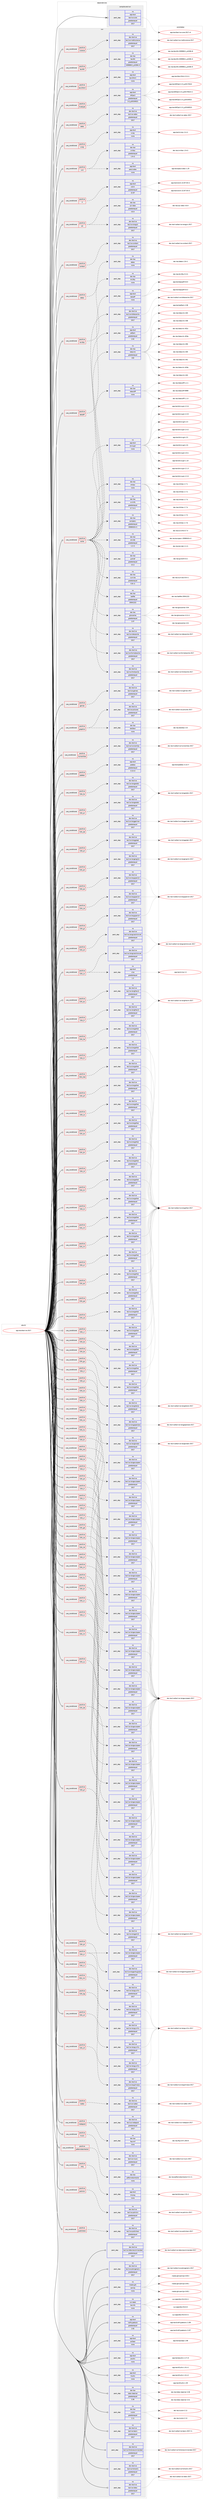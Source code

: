 digraph prolog {

# *************
# Graph options
# *************

newrank=true;
concentrate=true;
compound=true;
graph [rankdir=LR,fontname=Helvetica,fontsize=10,ranksep=1.5];#, ranksep=2.5, nodesep=0.2];
edge  [arrowhead=vee];
node  [fontname=Helvetica,fontsize=10];

# **********
# The ebuild
# **********

subgraph cluster_leftcol {
color=gray;
rank=same;
label=<<i>ebuild</i>>;
id [label="app-text/texlive-2017", color=red, width=4, href="../app-text/texlive-2017.svg"];
}

# ****************
# The dependencies
# ****************

subgraph cluster_midcol {
color=gray;
label=<<i>dependencies</i>>;
subgraph cluster_compile {
fillcolor="#eeeeee";
style=filled;
label=<<i>compile</i>>;
}
subgraph cluster_compileandrun {
fillcolor="#eeeeee";
style=filled;
label=<<i>compile and run</i>>;
subgraph pack936084 {
dependency1312770 [label=<<TABLE BORDER="0" CELLBORDER="1" CELLSPACING="0" CELLPADDING="4" WIDTH="220"><TR><TD ROWSPAN="6" CELLPADDING="30">pack_dep</TD></TR><TR><TD WIDTH="110">no</TD></TR><TR><TD>app-text</TD></TR><TR><TD>texlive-core</TD></TR><TR><TD>greaterequal</TD></TR><TR><TD>2017</TD></TR></TABLE>>, shape=none, color=blue];
}
id:e -> dependency1312770:w [weight=20,style="solid",arrowhead="odotvee"];
}
subgraph cluster_run {
fillcolor="#eeeeee";
style=filled;
label=<<i>run</i>>;
subgraph cond356125 {
dependency1312771 [label=<<TABLE BORDER="0" CELLBORDER="1" CELLSPACING="0" CELLPADDING="4"><TR><TD ROWSPAN="3" CELLPADDING="10">use_conditional</TD></TR><TR><TD>positive</TD></TR><TR><TD>X</TD></TR></TABLE>>, shape=none, color=red];
subgraph pack936085 {
dependency1312772 [label=<<TABLE BORDER="0" CELLBORDER="1" CELLSPACING="0" CELLPADDING="4" WIDTH="220"><TR><TD ROWSPAN="6" CELLPADDING="30">pack_dep</TD></TR><TR><TD WIDTH="110">no</TD></TR><TR><TD>app-text</TD></TR><TR><TD>xdvik</TD></TR><TR><TD>greaterequal</TD></TR><TR><TD>22.87</TD></TR></TABLE>>, shape=none, color=blue];
}
dependency1312771:e -> dependency1312772:w [weight=20,style="dashed",arrowhead="vee"];
}
id:e -> dependency1312771:w [weight=20,style="solid",arrowhead="odot"];
subgraph cond356126 {
dependency1312773 [label=<<TABLE BORDER="0" CELLBORDER="1" CELLSPACING="0" CELLPADDING="4"><TR><TD ROWSPAN="3" CELLPADDING="10">use_conditional</TD></TR><TR><TD>positive</TD></TR><TR><TD>cjk</TD></TR></TABLE>>, shape=none, color=red];
subgraph pack936086 {
dependency1312774 [label=<<TABLE BORDER="0" CELLBORDER="1" CELLSPACING="0" CELLPADDING="4" WIDTH="220"><TR><TD ROWSPAN="6" CELLPADDING="30">pack_dep</TD></TR><TR><TD WIDTH="110">no</TD></TR><TR><TD>dev-texlive</TD></TR><TR><TD>texlive-langcjk</TD></TR><TR><TD>greaterequal</TD></TR><TR><TD>2017</TD></TR></TABLE>>, shape=none, color=blue];
}
dependency1312773:e -> dependency1312774:w [weight=20,style="dashed",arrowhead="vee"];
subgraph pack936087 {
dependency1312775 [label=<<TABLE BORDER="0" CELLBORDER="1" CELLSPACING="0" CELLPADDING="4" WIDTH="220"><TR><TD ROWSPAN="6" CELLPADDING="30">pack_dep</TD></TR><TR><TD WIDTH="110">no</TD></TR><TR><TD>dev-tex</TD></TR><TR><TD>cjk-latex</TD></TR><TR><TD>greaterequal</TD></TR><TR><TD>4.8.4</TD></TR></TABLE>>, shape=none, color=blue];
}
dependency1312773:e -> dependency1312775:w [weight=20,style="dashed",arrowhead="vee"];
}
id:e -> dependency1312773:w [weight=20,style="solid",arrowhead="odot"];
subgraph cond356127 {
dependency1312776 [label=<<TABLE BORDER="0" CELLBORDER="1" CELLSPACING="0" CELLPADDING="4"><TR><TD ROWSPAN="3" CELLPADDING="10">use_conditional</TD></TR><TR><TD>positive</TD></TR><TR><TD>context</TD></TR></TABLE>>, shape=none, color=red];
subgraph pack936088 {
dependency1312777 [label=<<TABLE BORDER="0" CELLBORDER="1" CELLSPACING="0" CELLPADDING="4" WIDTH="220"><TR><TD ROWSPAN="6" CELLPADDING="30">pack_dep</TD></TR><TR><TD WIDTH="110">no</TD></TR><TR><TD>dev-texlive</TD></TR><TR><TD>texlive-context</TD></TR><TR><TD>greaterequal</TD></TR><TR><TD>2017</TD></TR></TABLE>>, shape=none, color=blue];
}
dependency1312776:e -> dependency1312777:w [weight=20,style="dashed",arrowhead="vee"];
}
id:e -> dependency1312776:w [weight=20,style="solid",arrowhead="odot"];
subgraph cond356128 {
dependency1312778 [label=<<TABLE BORDER="0" CELLBORDER="1" CELLSPACING="0" CELLPADDING="4"><TR><TD ROWSPAN="3" CELLPADDING="10">use_conditional</TD></TR><TR><TD>positive</TD></TR><TR><TD>detex</TD></TR></TABLE>>, shape=none, color=red];
subgraph pack936089 {
dependency1312779 [label=<<TABLE BORDER="0" CELLBORDER="1" CELLSPACING="0" CELLPADDING="4" WIDTH="220"><TR><TD ROWSPAN="6" CELLPADDING="30">pack_dep</TD></TR><TR><TD WIDTH="110">no</TD></TR><TR><TD>dev-tex</TD></TR><TR><TD>detex</TD></TR><TR><TD>none</TD></TR><TR><TD></TD></TR></TABLE>>, shape=none, color=blue];
}
dependency1312778:e -> dependency1312779:w [weight=20,style="dashed",arrowhead="vee"];
}
id:e -> dependency1312778:w [weight=20,style="solid",arrowhead="odot"];
subgraph cond356129 {
dependency1312780 [label=<<TABLE BORDER="0" CELLBORDER="1" CELLSPACING="0" CELLPADDING="4"><TR><TD ROWSPAN="3" CELLPADDING="10">use_conditional</TD></TR><TR><TD>positive</TD></TR><TR><TD>dvi2tty</TD></TR></TABLE>>, shape=none, color=red];
subgraph pack936090 {
dependency1312781 [label=<<TABLE BORDER="0" CELLBORDER="1" CELLSPACING="0" CELLPADDING="4" WIDTH="220"><TR><TD ROWSPAN="6" CELLPADDING="30">pack_dep</TD></TR><TR><TD WIDTH="110">no</TD></TR><TR><TD>dev-tex</TD></TR><TR><TD>dvi2tty</TD></TR><TR><TD>none</TD></TR><TR><TD></TD></TR></TABLE>>, shape=none, color=blue];
}
dependency1312780:e -> dependency1312781:w [weight=20,style="dashed",arrowhead="vee"];
}
id:e -> dependency1312780:w [weight=20,style="solid",arrowhead="odot"];
subgraph cond356130 {
dependency1312782 [label=<<TABLE BORDER="0" CELLBORDER="1" CELLSPACING="0" CELLPADDING="4"><TR><TD ROWSPAN="3" CELLPADDING="10">use_conditional</TD></TR><TR><TD>positive</TD></TR><TR><TD>epspdf</TD></TR></TABLE>>, shape=none, color=red];
subgraph pack936091 {
dependency1312783 [label=<<TABLE BORDER="0" CELLBORDER="1" CELLSPACING="0" CELLPADDING="4" WIDTH="220"><TR><TD ROWSPAN="6" CELLPADDING="30">pack_dep</TD></TR><TR><TD WIDTH="110">no</TD></TR><TR><TD>app-text</TD></TR><TR><TD>epspdf</TD></TR><TR><TD>none</TD></TR><TR><TD></TD></TR></TABLE>>, shape=none, color=blue];
}
dependency1312782:e -> dependency1312783:w [weight=20,style="dashed",arrowhead="vee"];
}
id:e -> dependency1312782:w [weight=20,style="solid",arrowhead="odot"];
subgraph cond356131 {
dependency1312784 [label=<<TABLE BORDER="0" CELLBORDER="1" CELLSPACING="0" CELLPADDING="4"><TR><TD ROWSPAN="3" CELLPADDING="10">use_conditional</TD></TR><TR><TD>positive</TD></TR><TR><TD>extra</TD></TR></TABLE>>, shape=none, color=red];
subgraph pack936092 {
dependency1312785 [label=<<TABLE BORDER="0" CELLBORDER="1" CELLSPACING="0" CELLPADDING="4" WIDTH="220"><TR><TD ROWSPAN="6" CELLPADDING="30">pack_dep</TD></TR><TR><TD WIDTH="110">no</TD></TR><TR><TD>dev-tex</TD></TR><TR><TD>chktex</TD></TR><TR><TD>none</TD></TR><TR><TD></TD></TR></TABLE>>, shape=none, color=blue];
}
dependency1312784:e -> dependency1312785:w [weight=20,style="dashed",arrowhead="vee"];
subgraph pack936093 {
dependency1312786 [label=<<TABLE BORDER="0" CELLBORDER="1" CELLSPACING="0" CELLPADDING="4" WIDTH="220"><TR><TD ROWSPAN="6" CELLPADDING="30">pack_dep</TD></TR><TR><TD WIDTH="110">no</TD></TR><TR><TD>app-text</TD></TR><TR><TD>dvisvgm</TD></TR><TR><TD>none</TD></TR><TR><TD></TD></TR></TABLE>>, shape=none, color=blue];
}
dependency1312784:e -> dependency1312786:w [weight=20,style="dashed",arrowhead="vee"];
subgraph pack936094 {
dependency1312787 [label=<<TABLE BORDER="0" CELLBORDER="1" CELLSPACING="0" CELLPADDING="4" WIDTH="220"><TR><TD ROWSPAN="6" CELLPADDING="30">pack_dep</TD></TR><TR><TD WIDTH="110">no</TD></TR><TR><TD>dev-tex</TD></TR><TR><TD>latexdiff</TD></TR><TR><TD>none</TD></TR><TR><TD></TD></TR></TABLE>>, shape=none, color=blue];
}
dependency1312784:e -> dependency1312787:w [weight=20,style="dashed",arrowhead="vee"];
subgraph pack936095 {
dependency1312788 [label=<<TABLE BORDER="0" CELLBORDER="1" CELLSPACING="0" CELLPADDING="4" WIDTH="220"><TR><TD ROWSPAN="6" CELLPADDING="30">pack_dep</TD></TR><TR><TD WIDTH="110">no</TD></TR><TR><TD>dev-tex</TD></TR><TR><TD>latexmk</TD></TR><TR><TD>greaterequal</TD></TR><TR><TD>418</TD></TR></TABLE>>, shape=none, color=blue];
}
dependency1312784:e -> dependency1312788:w [weight=20,style="dashed",arrowhead="vee"];
subgraph pack936096 {
dependency1312789 [label=<<TABLE BORDER="0" CELLBORDER="1" CELLSPACING="0" CELLPADDING="4" WIDTH="220"><TR><TD ROWSPAN="6" CELLPADDING="30">pack_dep</TD></TR><TR><TD WIDTH="110">no</TD></TR><TR><TD>app-text</TD></TR><TR><TD>pdfjam</TD></TR><TR><TD>greaterequal</TD></TR><TR><TD>2.02</TD></TR></TABLE>>, shape=none, color=blue];
}
dependency1312784:e -> dependency1312789:w [weight=20,style="dashed",arrowhead="vee"];
subgraph pack936097 {
dependency1312790 [label=<<TABLE BORDER="0" CELLBORDER="1" CELLSPACING="0" CELLPADDING="4" WIDTH="220"><TR><TD ROWSPAN="6" CELLPADDING="30">pack_dep</TD></TR><TR><TD WIDTH="110">no</TD></TR><TR><TD>dev-texlive</TD></TR><TR><TD>texlive-bibtexextra</TD></TR><TR><TD>greaterequal</TD></TR><TR><TD>2017</TD></TR></TABLE>>, shape=none, color=blue];
}
dependency1312784:e -> dependency1312790:w [weight=20,style="dashed",arrowhead="vee"];
subgraph pack936098 {
dependency1312791 [label=<<TABLE BORDER="0" CELLBORDER="1" CELLSPACING="0" CELLPADDING="4" WIDTH="220"><TR><TD ROWSPAN="6" CELLPADDING="30">pack_dep</TD></TR><TR><TD WIDTH="110">no</TD></TR><TR><TD>dev-texlive</TD></TR><TR><TD>texlive-fontsextra</TD></TR><TR><TD>greaterequal</TD></TR><TR><TD>2017</TD></TR></TABLE>>, shape=none, color=blue];
}
dependency1312784:e -> dependency1312791:w [weight=20,style="dashed",arrowhead="vee"];
subgraph pack936099 {
dependency1312792 [label=<<TABLE BORDER="0" CELLBORDER="1" CELLSPACING="0" CELLPADDING="4" WIDTH="220"><TR><TD ROWSPAN="6" CELLPADDING="30">pack_dep</TD></TR><TR><TD WIDTH="110">no</TD></TR><TR><TD>dev-texlive</TD></TR><TR><TD>texlive-formatsextra</TD></TR><TR><TD>greaterequal</TD></TR><TR><TD>2017</TD></TR></TABLE>>, shape=none, color=blue];
}
dependency1312784:e -> dependency1312792:w [weight=20,style="dashed",arrowhead="vee"];
subgraph pack936100 {
dependency1312793 [label=<<TABLE BORDER="0" CELLBORDER="1" CELLSPACING="0" CELLPADDING="4" WIDTH="220"><TR><TD ROWSPAN="6" CELLPADDING="30">pack_dep</TD></TR><TR><TD WIDTH="110">no</TD></TR><TR><TD>dev-texlive</TD></TR><TR><TD>texlive-latexextra</TD></TR><TR><TD>greaterequal</TD></TR><TR><TD>2017</TD></TR></TABLE>>, shape=none, color=blue];
}
dependency1312784:e -> dependency1312793:w [weight=20,style="dashed",arrowhead="vee"];
subgraph pack936101 {
dependency1312794 [label=<<TABLE BORDER="0" CELLBORDER="1" CELLSPACING="0" CELLPADDING="4" WIDTH="220"><TR><TD ROWSPAN="6" CELLPADDING="30">pack_dep</TD></TR><TR><TD WIDTH="110">no</TD></TR><TR><TD>dev-tex</TD></TR><TR><TD>glossaries</TD></TR><TR><TD>greaterequal</TD></TR><TR><TD>2.07</TD></TR></TABLE>>, shape=none, color=blue];
}
dependency1312784:e -> dependency1312794:w [weight=20,style="dashed",arrowhead="vee"];
subgraph pack936102 {
dependency1312795 [label=<<TABLE BORDER="0" CELLBORDER="1" CELLSPACING="0" CELLPADDING="4" WIDTH="220"><TR><TD ROWSPAN="6" CELLPADDING="30">pack_dep</TD></TR><TR><TD WIDTH="110">no</TD></TR><TR><TD>dev-tex</TD></TR><TR><TD>leaflet</TD></TR><TR><TD>greaterequal</TD></TR><TR><TD>20041222</TD></TR></TABLE>>, shape=none, color=blue];
}
dependency1312784:e -> dependency1312795:w [weight=20,style="dashed",arrowhead="vee"];
subgraph pack936103 {
dependency1312796 [label=<<TABLE BORDER="0" CELLBORDER="1" CELLSPACING="0" CELLPADDING="4" WIDTH="220"><TR><TD ROWSPAN="6" CELLPADDING="30">pack_dep</TD></TR><TR><TD WIDTH="110">no</TD></TR><TR><TD>dev-tex</TD></TR><TR><TD>currvita</TD></TR><TR><TD>greaterequal</TD></TR><TR><TD>0.9i-r1</TD></TR></TABLE>>, shape=none, color=blue];
}
dependency1312784:e -> dependency1312796:w [weight=20,style="dashed",arrowhead="vee"];
subgraph pack936104 {
dependency1312797 [label=<<TABLE BORDER="0" CELLBORDER="1" CELLSPACING="0" CELLPADDING="4" WIDTH="220"><TR><TD ROWSPAN="6" CELLPADDING="30">pack_dep</TD></TR><TR><TD WIDTH="110">no</TD></TR><TR><TD>dev-tex</TD></TR><TR><TD>g-brief</TD></TR><TR><TD>greaterequal</TD></TR><TR><TD>4.0.2</TD></TR></TABLE>>, shape=none, color=blue];
}
dependency1312784:e -> dependency1312797:w [weight=20,style="dashed",arrowhead="vee"];
subgraph pack936105 {
dependency1312798 [label=<<TABLE BORDER="0" CELLBORDER="1" CELLSPACING="0" CELLPADDING="4" WIDTH="220"><TR><TD ROWSPAN="6" CELLPADDING="30">pack_dep</TD></TR><TR><TD WIDTH="110">no</TD></TR><TR><TD>dev-tex</TD></TR><TR><TD>envlab</TD></TR><TR><TD>greaterequal</TD></TR><TR><TD>1.2-r1</TD></TR></TABLE>>, shape=none, color=blue];
}
dependency1312784:e -> dependency1312798:w [weight=20,style="dashed",arrowhead="vee"];
subgraph pack936106 {
dependency1312799 [label=<<TABLE BORDER="0" CELLBORDER="1" CELLSPACING="0" CELLPADDING="4" WIDTH="220"><TR><TD ROWSPAN="6" CELLPADDING="30">pack_dep</TD></TR><TR><TD WIDTH="110">no</TD></TR><TR><TD>dev-tex</TD></TR><TR><TD>europecv</TD></TR><TR><TD>greaterequal</TD></TR><TR><TD>20060424-r1</TD></TR></TABLE>>, shape=none, color=blue];
}
dependency1312784:e -> dependency1312799:w [weight=20,style="dashed",arrowhead="vee"];
subgraph pack936107 {
dependency1312800 [label=<<TABLE BORDER="0" CELLBORDER="1" CELLSPACING="0" CELLPADDING="4" WIDTH="220"><TR><TD ROWSPAN="6" CELLPADDING="30">pack_dep</TD></TR><TR><TD WIDTH="110">no</TD></TR><TR><TD>dev-tex</TD></TR><TR><TD>svninfo</TD></TR><TR><TD>greaterequal</TD></TR><TR><TD>0.7.3-r1</TD></TR></TABLE>>, shape=none, color=blue];
}
dependency1312784:e -> dependency1312800:w [weight=20,style="dashed",arrowhead="vee"];
}
id:e -> dependency1312784:w [weight=20,style="solid",arrowhead="odot"];
subgraph cond356132 {
dependency1312801 [label=<<TABLE BORDER="0" CELLBORDER="1" CELLSPACING="0" CELLPADDING="4"><TR><TD ROWSPAN="3" CELLPADDING="10">use_conditional</TD></TR><TR><TD>positive</TD></TR><TR><TD>games</TD></TR></TABLE>>, shape=none, color=red];
subgraph pack936108 {
dependency1312802 [label=<<TABLE BORDER="0" CELLBORDER="1" CELLSPACING="0" CELLPADDING="4" WIDTH="220"><TR><TD ROWSPAN="6" CELLPADDING="30">pack_dep</TD></TR><TR><TD WIDTH="110">no</TD></TR><TR><TD>dev-texlive</TD></TR><TR><TD>texlive-games</TD></TR><TR><TD>greaterequal</TD></TR><TR><TD>2017</TD></TR></TABLE>>, shape=none, color=blue];
}
dependency1312801:e -> dependency1312802:w [weight=20,style="dashed",arrowhead="vee"];
}
id:e -> dependency1312801:w [weight=20,style="solid",arrowhead="odot"];
subgraph cond356133 {
dependency1312803 [label=<<TABLE BORDER="0" CELLBORDER="1" CELLSPACING="0" CELLPADDING="4"><TR><TD ROWSPAN="3" CELLPADDING="10">use_conditional</TD></TR><TR><TD>positive</TD></TR><TR><TD>graphics</TD></TR></TABLE>>, shape=none, color=red];
subgraph pack936109 {
dependency1312804 [label=<<TABLE BORDER="0" CELLBORDER="1" CELLSPACING="0" CELLPADDING="4" WIDTH="220"><TR><TD ROWSPAN="6" CELLPADDING="30">pack_dep</TD></TR><TR><TD WIDTH="110">no</TD></TR><TR><TD>dev-texlive</TD></TR><TR><TD>texlive-pictures</TD></TR><TR><TD>greaterequal</TD></TR><TR><TD>2017</TD></TR></TABLE>>, shape=none, color=blue];
}
dependency1312803:e -> dependency1312804:w [weight=20,style="dashed",arrowhead="vee"];
subgraph pack936110 {
dependency1312805 [label=<<TABLE BORDER="0" CELLBORDER="1" CELLSPACING="0" CELLPADDING="4" WIDTH="220"><TR><TD ROWSPAN="6" CELLPADDING="30">pack_dep</TD></TR><TR><TD WIDTH="110">no</TD></TR><TR><TD>dev-tex</TD></TR><TR><TD>dot2texi</TD></TR><TR><TD>none</TD></TR><TR><TD></TD></TR></TABLE>>, shape=none, color=blue];
}
dependency1312803:e -> dependency1312805:w [weight=20,style="dashed",arrowhead="vee"];
}
id:e -> dependency1312803:w [weight=20,style="solid",arrowhead="odot"];
subgraph cond356134 {
dependency1312806 [label=<<TABLE BORDER="0" CELLBORDER="1" CELLSPACING="0" CELLPADDING="4"><TR><TD ROWSPAN="3" CELLPADDING="10">use_conditional</TD></TR><TR><TD>positive</TD></TR><TR><TD>humanities</TD></TR></TABLE>>, shape=none, color=red];
subgraph pack936111 {
dependency1312807 [label=<<TABLE BORDER="0" CELLBORDER="1" CELLSPACING="0" CELLPADDING="4" WIDTH="220"><TR><TD ROWSPAN="6" CELLPADDING="30">pack_dep</TD></TR><TR><TD WIDTH="110">no</TD></TR><TR><TD>dev-texlive</TD></TR><TR><TD>texlive-humanities</TD></TR><TR><TD>greaterequal</TD></TR><TR><TD>2017</TD></TR></TABLE>>, shape=none, color=blue];
}
dependency1312806:e -> dependency1312807:w [weight=20,style="dashed",arrowhead="vee"];
}
id:e -> dependency1312806:w [weight=20,style="solid",arrowhead="odot"];
subgraph cond356135 {
dependency1312808 [label=<<TABLE BORDER="0" CELLBORDER="1" CELLSPACING="0" CELLPADDING="4"><TR><TD ROWSPAN="3" CELLPADDING="10">use_conditional</TD></TR><TR><TD>positive</TD></TR><TR><TD>jadetex</TD></TR></TABLE>>, shape=none, color=red];
subgraph pack936112 {
dependency1312809 [label=<<TABLE BORDER="0" CELLBORDER="1" CELLSPACING="0" CELLPADDING="4" WIDTH="220"><TR><TD ROWSPAN="6" CELLPADDING="30">pack_dep</TD></TR><TR><TD WIDTH="110">no</TD></TR><TR><TD>app-text</TD></TR><TR><TD>jadetex</TD></TR><TR><TD>greaterequal</TD></TR><TR><TD>3.13-r2</TD></TR></TABLE>>, shape=none, color=blue];
}
dependency1312808:e -> dependency1312809:w [weight=20,style="dashed",arrowhead="vee"];
}
id:e -> dependency1312808:w [weight=20,style="solid",arrowhead="odot"];
subgraph cond356136 {
dependency1312810 [label=<<TABLE BORDER="0" CELLBORDER="1" CELLSPACING="0" CELLPADDING="4"><TR><TD ROWSPAN="3" CELLPADDING="10">use_conditional</TD></TR><TR><TD>positive</TD></TR><TR><TD>l10n_af</TD></TR></TABLE>>, shape=none, color=red];
subgraph pack936113 {
dependency1312811 [label=<<TABLE BORDER="0" CELLBORDER="1" CELLSPACING="0" CELLPADDING="4" WIDTH="220"><TR><TD ROWSPAN="6" CELLPADDING="30">pack_dep</TD></TR><TR><TD WIDTH="110">no</TD></TR><TR><TD>dev-texlive</TD></TR><TR><TD>texlive-langother</TD></TR><TR><TD>greaterequal</TD></TR><TR><TD>2017</TD></TR></TABLE>>, shape=none, color=blue];
}
dependency1312810:e -> dependency1312811:w [weight=20,style="dashed",arrowhead="vee"];
}
id:e -> dependency1312810:w [weight=20,style="solid",arrowhead="odot"];
subgraph cond356137 {
dependency1312812 [label=<<TABLE BORDER="0" CELLBORDER="1" CELLSPACING="0" CELLPADDING="4"><TR><TD ROWSPAN="3" CELLPADDING="10">use_conditional</TD></TR><TR><TD>positive</TD></TR><TR><TD>l10n_ar</TD></TR></TABLE>>, shape=none, color=red];
subgraph pack936114 {
dependency1312813 [label=<<TABLE BORDER="0" CELLBORDER="1" CELLSPACING="0" CELLPADDING="4" WIDTH="220"><TR><TD ROWSPAN="6" CELLPADDING="30">pack_dep</TD></TR><TR><TD WIDTH="110">no</TD></TR><TR><TD>dev-texlive</TD></TR><TR><TD>texlive-langarabic</TD></TR><TR><TD>greaterequal</TD></TR><TR><TD>2017</TD></TR></TABLE>>, shape=none, color=blue];
}
dependency1312812:e -> dependency1312813:w [weight=20,style="dashed",arrowhead="vee"];
}
id:e -> dependency1312812:w [weight=20,style="solid",arrowhead="odot"];
subgraph cond356138 {
dependency1312814 [label=<<TABLE BORDER="0" CELLBORDER="1" CELLSPACING="0" CELLPADDING="4"><TR><TD ROWSPAN="3" CELLPADDING="10">use_conditional</TD></TR><TR><TD>positive</TD></TR><TR><TD>l10n_as</TD></TR></TABLE>>, shape=none, color=red];
subgraph pack936115 {
dependency1312815 [label=<<TABLE BORDER="0" CELLBORDER="1" CELLSPACING="0" CELLPADDING="4" WIDTH="220"><TR><TD ROWSPAN="6" CELLPADDING="30">pack_dep</TD></TR><TR><TD WIDTH="110">no</TD></TR><TR><TD>dev-texlive</TD></TR><TR><TD>texlive-langother</TD></TR><TR><TD>greaterequal</TD></TR><TR><TD>2017</TD></TR></TABLE>>, shape=none, color=blue];
}
dependency1312814:e -> dependency1312815:w [weight=20,style="dashed",arrowhead="vee"];
}
id:e -> dependency1312814:w [weight=20,style="solid",arrowhead="odot"];
subgraph cond356139 {
dependency1312816 [label=<<TABLE BORDER="0" CELLBORDER="1" CELLSPACING="0" CELLPADDING="4"><TR><TD ROWSPAN="3" CELLPADDING="10">use_conditional</TD></TR><TR><TD>positive</TD></TR><TR><TD>l10n_bg</TD></TR></TABLE>>, shape=none, color=red];
subgraph pack936116 {
dependency1312817 [label=<<TABLE BORDER="0" CELLBORDER="1" CELLSPACING="0" CELLPADDING="4" WIDTH="220"><TR><TD ROWSPAN="6" CELLPADDING="30">pack_dep</TD></TR><TR><TD WIDTH="110">no</TD></TR><TR><TD>dev-texlive</TD></TR><TR><TD>texlive-langcyrillic</TD></TR><TR><TD>greaterequal</TD></TR><TR><TD>2017</TD></TR></TABLE>>, shape=none, color=blue];
}
dependency1312816:e -> dependency1312817:w [weight=20,style="dashed",arrowhead="vee"];
}
id:e -> dependency1312816:w [weight=20,style="solid",arrowhead="odot"];
subgraph cond356140 {
dependency1312818 [label=<<TABLE BORDER="0" CELLBORDER="1" CELLSPACING="0" CELLPADDING="4"><TR><TD ROWSPAN="3" CELLPADDING="10">use_conditional</TD></TR><TR><TD>positive</TD></TR><TR><TD>l10n_bn</TD></TR></TABLE>>, shape=none, color=red];
subgraph pack936117 {
dependency1312819 [label=<<TABLE BORDER="0" CELLBORDER="1" CELLSPACING="0" CELLPADDING="4" WIDTH="220"><TR><TD ROWSPAN="6" CELLPADDING="30">pack_dep</TD></TR><TR><TD WIDTH="110">no</TD></TR><TR><TD>dev-texlive</TD></TR><TR><TD>texlive-langother</TD></TR><TR><TD>greaterequal</TD></TR><TR><TD>2017</TD></TR></TABLE>>, shape=none, color=blue];
}
dependency1312818:e -> dependency1312819:w [weight=20,style="dashed",arrowhead="vee"];
}
id:e -> dependency1312818:w [weight=20,style="solid",arrowhead="odot"];
subgraph cond356141 {
dependency1312820 [label=<<TABLE BORDER="0" CELLBORDER="1" CELLSPACING="0" CELLPADDING="4"><TR><TD ROWSPAN="3" CELLPADDING="10">use_conditional</TD></TR><TR><TD>positive</TD></TR><TR><TD>l10n_br</TD></TR></TABLE>>, shape=none, color=red];
subgraph pack936118 {
dependency1312821 [label=<<TABLE BORDER="0" CELLBORDER="1" CELLSPACING="0" CELLPADDING="4" WIDTH="220"><TR><TD ROWSPAN="6" CELLPADDING="30">pack_dep</TD></TR><TR><TD WIDTH="110">no</TD></TR><TR><TD>dev-texlive</TD></TR><TR><TD>texlive-langeuropean</TD></TR><TR><TD>greaterequal</TD></TR><TR><TD>2017</TD></TR></TABLE>>, shape=none, color=blue];
}
dependency1312820:e -> dependency1312821:w [weight=20,style="dashed",arrowhead="vee"];
}
id:e -> dependency1312820:w [weight=20,style="solid",arrowhead="odot"];
subgraph cond356142 {
dependency1312822 [label=<<TABLE BORDER="0" CELLBORDER="1" CELLSPACING="0" CELLPADDING="4"><TR><TD ROWSPAN="3" CELLPADDING="10">use_conditional</TD></TR><TR><TD>positive</TD></TR><TR><TD>l10n_ca</TD></TR></TABLE>>, shape=none, color=red];
subgraph pack936119 {
dependency1312823 [label=<<TABLE BORDER="0" CELLBORDER="1" CELLSPACING="0" CELLPADDING="4" WIDTH="220"><TR><TD ROWSPAN="6" CELLPADDING="30">pack_dep</TD></TR><TR><TD WIDTH="110">no</TD></TR><TR><TD>dev-texlive</TD></TR><TR><TD>texlive-langspanish</TD></TR><TR><TD>greaterequal</TD></TR><TR><TD>2017</TD></TR></TABLE>>, shape=none, color=blue];
}
dependency1312822:e -> dependency1312823:w [weight=20,style="dashed",arrowhead="vee"];
}
id:e -> dependency1312822:w [weight=20,style="solid",arrowhead="odot"];
subgraph cond356143 {
dependency1312824 [label=<<TABLE BORDER="0" CELLBORDER="1" CELLSPACING="0" CELLPADDING="4"><TR><TD ROWSPAN="3" CELLPADDING="10">use_conditional</TD></TR><TR><TD>positive</TD></TR><TR><TD>l10n_cs</TD></TR></TABLE>>, shape=none, color=red];
subgraph pack936120 {
dependency1312825 [label=<<TABLE BORDER="0" CELLBORDER="1" CELLSPACING="0" CELLPADDING="4" WIDTH="220"><TR><TD ROWSPAN="6" CELLPADDING="30">pack_dep</TD></TR><TR><TD WIDTH="110">no</TD></TR><TR><TD>dev-texlive</TD></TR><TR><TD>texlive-langczechslovak</TD></TR><TR><TD>greaterequal</TD></TR><TR><TD>2017</TD></TR></TABLE>>, shape=none, color=blue];
}
dependency1312824:e -> dependency1312825:w [weight=20,style="dashed",arrowhead="vee"];
subgraph pack936121 {
dependency1312826 [label=<<TABLE BORDER="0" CELLBORDER="1" CELLSPACING="0" CELLPADDING="4" WIDTH="220"><TR><TD ROWSPAN="6" CELLPADDING="30">pack_dep</TD></TR><TR><TD WIDTH="110">no</TD></TR><TR><TD>app-text</TD></TR><TR><TD>vlna</TD></TR><TR><TD>greaterequal</TD></TR><TR><TD>1.3</TD></TR></TABLE>>, shape=none, color=blue];
}
dependency1312824:e -> dependency1312826:w [weight=20,style="dashed",arrowhead="vee"];
}
id:e -> dependency1312824:w [weight=20,style="solid",arrowhead="odot"];
subgraph cond356144 {
dependency1312827 [label=<<TABLE BORDER="0" CELLBORDER="1" CELLSPACING="0" CELLPADDING="4"><TR><TD ROWSPAN="3" CELLPADDING="10">use_conditional</TD></TR><TR><TD>positive</TD></TR><TR><TD>l10n_cy</TD></TR></TABLE>>, shape=none, color=red];
subgraph pack936122 {
dependency1312828 [label=<<TABLE BORDER="0" CELLBORDER="1" CELLSPACING="0" CELLPADDING="4" WIDTH="220"><TR><TD ROWSPAN="6" CELLPADDING="30">pack_dep</TD></TR><TR><TD WIDTH="110">no</TD></TR><TR><TD>dev-texlive</TD></TR><TR><TD>texlive-langeuropean</TD></TR><TR><TD>greaterequal</TD></TR><TR><TD>2017</TD></TR></TABLE>>, shape=none, color=blue];
}
dependency1312827:e -> dependency1312828:w [weight=20,style="dashed",arrowhead="vee"];
}
id:e -> dependency1312827:w [weight=20,style="solid",arrowhead="odot"];
subgraph cond356145 {
dependency1312829 [label=<<TABLE BORDER="0" CELLBORDER="1" CELLSPACING="0" CELLPADDING="4"><TR><TD ROWSPAN="3" CELLPADDING="10">use_conditional</TD></TR><TR><TD>positive</TD></TR><TR><TD>l10n_da</TD></TR></TABLE>>, shape=none, color=red];
subgraph pack936123 {
dependency1312830 [label=<<TABLE BORDER="0" CELLBORDER="1" CELLSPACING="0" CELLPADDING="4" WIDTH="220"><TR><TD ROWSPAN="6" CELLPADDING="30">pack_dep</TD></TR><TR><TD WIDTH="110">no</TD></TR><TR><TD>dev-texlive</TD></TR><TR><TD>texlive-langeuropean</TD></TR><TR><TD>greaterequal</TD></TR><TR><TD>2017</TD></TR></TABLE>>, shape=none, color=blue];
}
dependency1312829:e -> dependency1312830:w [weight=20,style="dashed",arrowhead="vee"];
}
id:e -> dependency1312829:w [weight=20,style="solid",arrowhead="odot"];
subgraph cond356146 {
dependency1312831 [label=<<TABLE BORDER="0" CELLBORDER="1" CELLSPACING="0" CELLPADDING="4"><TR><TD ROWSPAN="3" CELLPADDING="10">use_conditional</TD></TR><TR><TD>positive</TD></TR><TR><TD>l10n_de</TD></TR></TABLE>>, shape=none, color=red];
subgraph pack936124 {
dependency1312832 [label=<<TABLE BORDER="0" CELLBORDER="1" CELLSPACING="0" CELLPADDING="4" WIDTH="220"><TR><TD ROWSPAN="6" CELLPADDING="30">pack_dep</TD></TR><TR><TD WIDTH="110">no</TD></TR><TR><TD>dev-texlive</TD></TR><TR><TD>texlive-langgerman</TD></TR><TR><TD>greaterequal</TD></TR><TR><TD>2017</TD></TR></TABLE>>, shape=none, color=blue];
}
dependency1312831:e -> dependency1312832:w [weight=20,style="dashed",arrowhead="vee"];
}
id:e -> dependency1312831:w [weight=20,style="solid",arrowhead="odot"];
subgraph cond356147 {
dependency1312833 [label=<<TABLE BORDER="0" CELLBORDER="1" CELLSPACING="0" CELLPADDING="4"><TR><TD ROWSPAN="3" CELLPADDING="10">use_conditional</TD></TR><TR><TD>positive</TD></TR><TR><TD>l10n_el</TD></TR></TABLE>>, shape=none, color=red];
subgraph pack936125 {
dependency1312834 [label=<<TABLE BORDER="0" CELLBORDER="1" CELLSPACING="0" CELLPADDING="4" WIDTH="220"><TR><TD ROWSPAN="6" CELLPADDING="30">pack_dep</TD></TR><TR><TD WIDTH="110">no</TD></TR><TR><TD>dev-texlive</TD></TR><TR><TD>texlive-langgreek</TD></TR><TR><TD>greaterequal</TD></TR><TR><TD>2017</TD></TR></TABLE>>, shape=none, color=blue];
}
dependency1312833:e -> dependency1312834:w [weight=20,style="dashed",arrowhead="vee"];
}
id:e -> dependency1312833:w [weight=20,style="solid",arrowhead="odot"];
subgraph cond356148 {
dependency1312835 [label=<<TABLE BORDER="0" CELLBORDER="1" CELLSPACING="0" CELLPADDING="4"><TR><TD ROWSPAN="3" CELLPADDING="10">use_conditional</TD></TR><TR><TD>positive</TD></TR><TR><TD>l10n_en</TD></TR></TABLE>>, shape=none, color=red];
subgraph pack936126 {
dependency1312836 [label=<<TABLE BORDER="0" CELLBORDER="1" CELLSPACING="0" CELLPADDING="4" WIDTH="220"><TR><TD ROWSPAN="6" CELLPADDING="30">pack_dep</TD></TR><TR><TD WIDTH="110">no</TD></TR><TR><TD>dev-texlive</TD></TR><TR><TD>texlive-langenglish</TD></TR><TR><TD>greaterequal</TD></TR><TR><TD>2017</TD></TR></TABLE>>, shape=none, color=blue];
}
dependency1312835:e -> dependency1312836:w [weight=20,style="dashed",arrowhead="vee"];
}
id:e -> dependency1312835:w [weight=20,style="solid",arrowhead="odot"];
subgraph cond356149 {
dependency1312837 [label=<<TABLE BORDER="0" CELLBORDER="1" CELLSPACING="0" CELLPADDING="4"><TR><TD ROWSPAN="3" CELLPADDING="10">use_conditional</TD></TR><TR><TD>positive</TD></TR><TR><TD>l10n_eo</TD></TR></TABLE>>, shape=none, color=red];
subgraph pack936127 {
dependency1312838 [label=<<TABLE BORDER="0" CELLBORDER="1" CELLSPACING="0" CELLPADDING="4" WIDTH="220"><TR><TD ROWSPAN="6" CELLPADDING="30">pack_dep</TD></TR><TR><TD WIDTH="110">no</TD></TR><TR><TD>dev-texlive</TD></TR><TR><TD>texlive-langother</TD></TR><TR><TD>greaterequal</TD></TR><TR><TD>2017</TD></TR></TABLE>>, shape=none, color=blue];
}
dependency1312837:e -> dependency1312838:w [weight=20,style="dashed",arrowhead="vee"];
}
id:e -> dependency1312837:w [weight=20,style="solid",arrowhead="odot"];
subgraph cond356150 {
dependency1312839 [label=<<TABLE BORDER="0" CELLBORDER="1" CELLSPACING="0" CELLPADDING="4"><TR><TD ROWSPAN="3" CELLPADDING="10">use_conditional</TD></TR><TR><TD>positive</TD></TR><TR><TD>l10n_es</TD></TR></TABLE>>, shape=none, color=red];
subgraph pack936128 {
dependency1312840 [label=<<TABLE BORDER="0" CELLBORDER="1" CELLSPACING="0" CELLPADDING="4" WIDTH="220"><TR><TD ROWSPAN="6" CELLPADDING="30">pack_dep</TD></TR><TR><TD WIDTH="110">no</TD></TR><TR><TD>dev-texlive</TD></TR><TR><TD>texlive-langspanish</TD></TR><TR><TD>greaterequal</TD></TR><TR><TD>2017</TD></TR></TABLE>>, shape=none, color=blue];
}
dependency1312839:e -> dependency1312840:w [weight=20,style="dashed",arrowhead="vee"];
}
id:e -> dependency1312839:w [weight=20,style="solid",arrowhead="odot"];
subgraph cond356151 {
dependency1312841 [label=<<TABLE BORDER="0" CELLBORDER="1" CELLSPACING="0" CELLPADDING="4"><TR><TD ROWSPAN="3" CELLPADDING="10">use_conditional</TD></TR><TR><TD>positive</TD></TR><TR><TD>l10n_et</TD></TR></TABLE>>, shape=none, color=red];
subgraph pack936129 {
dependency1312842 [label=<<TABLE BORDER="0" CELLBORDER="1" CELLSPACING="0" CELLPADDING="4" WIDTH="220"><TR><TD ROWSPAN="6" CELLPADDING="30">pack_dep</TD></TR><TR><TD WIDTH="110">no</TD></TR><TR><TD>dev-texlive</TD></TR><TR><TD>texlive-langeuropean</TD></TR><TR><TD>greaterequal</TD></TR><TR><TD>2017</TD></TR></TABLE>>, shape=none, color=blue];
}
dependency1312841:e -> dependency1312842:w [weight=20,style="dashed",arrowhead="vee"];
}
id:e -> dependency1312841:w [weight=20,style="solid",arrowhead="odot"];
subgraph cond356152 {
dependency1312843 [label=<<TABLE BORDER="0" CELLBORDER="1" CELLSPACING="0" CELLPADDING="4"><TR><TD ROWSPAN="3" CELLPADDING="10">use_conditional</TD></TR><TR><TD>positive</TD></TR><TR><TD>l10n_eu</TD></TR></TABLE>>, shape=none, color=red];
subgraph pack936130 {
dependency1312844 [label=<<TABLE BORDER="0" CELLBORDER="1" CELLSPACING="0" CELLPADDING="4" WIDTH="220"><TR><TD ROWSPAN="6" CELLPADDING="30">pack_dep</TD></TR><TR><TD WIDTH="110">no</TD></TR><TR><TD>dev-texlive</TD></TR><TR><TD>texlive-langfrench</TD></TR><TR><TD>greaterequal</TD></TR><TR><TD>2017</TD></TR></TABLE>>, shape=none, color=blue];
}
dependency1312843:e -> dependency1312844:w [weight=20,style="dashed",arrowhead="vee"];
}
id:e -> dependency1312843:w [weight=20,style="solid",arrowhead="odot"];
subgraph cond356153 {
dependency1312845 [label=<<TABLE BORDER="0" CELLBORDER="1" CELLSPACING="0" CELLPADDING="4"><TR><TD ROWSPAN="3" CELLPADDING="10">use_conditional</TD></TR><TR><TD>positive</TD></TR><TR><TD>l10n_fa</TD></TR></TABLE>>, shape=none, color=red];
subgraph pack936131 {
dependency1312846 [label=<<TABLE BORDER="0" CELLBORDER="1" CELLSPACING="0" CELLPADDING="4" WIDTH="220"><TR><TD ROWSPAN="6" CELLPADDING="30">pack_dep</TD></TR><TR><TD WIDTH="110">no</TD></TR><TR><TD>dev-texlive</TD></TR><TR><TD>texlive-langarabic</TD></TR><TR><TD>greaterequal</TD></TR><TR><TD>2017</TD></TR></TABLE>>, shape=none, color=blue];
}
dependency1312845:e -> dependency1312846:w [weight=20,style="dashed",arrowhead="vee"];
}
id:e -> dependency1312845:w [weight=20,style="solid",arrowhead="odot"];
subgraph cond356154 {
dependency1312847 [label=<<TABLE BORDER="0" CELLBORDER="1" CELLSPACING="0" CELLPADDING="4"><TR><TD ROWSPAN="3" CELLPADDING="10">use_conditional</TD></TR><TR><TD>positive</TD></TR><TR><TD>l10n_fi</TD></TR></TABLE>>, shape=none, color=red];
subgraph pack936132 {
dependency1312848 [label=<<TABLE BORDER="0" CELLBORDER="1" CELLSPACING="0" CELLPADDING="4" WIDTH="220"><TR><TD ROWSPAN="6" CELLPADDING="30">pack_dep</TD></TR><TR><TD WIDTH="110">no</TD></TR><TR><TD>dev-texlive</TD></TR><TR><TD>texlive-langeuropean</TD></TR><TR><TD>greaterequal</TD></TR><TR><TD>2017</TD></TR></TABLE>>, shape=none, color=blue];
}
dependency1312847:e -> dependency1312848:w [weight=20,style="dashed",arrowhead="vee"];
}
id:e -> dependency1312847:w [weight=20,style="solid",arrowhead="odot"];
subgraph cond356155 {
dependency1312849 [label=<<TABLE BORDER="0" CELLBORDER="1" CELLSPACING="0" CELLPADDING="4"><TR><TD ROWSPAN="3" CELLPADDING="10">use_conditional</TD></TR><TR><TD>positive</TD></TR><TR><TD>l10n_fr</TD></TR></TABLE>>, shape=none, color=red];
subgraph pack936133 {
dependency1312850 [label=<<TABLE BORDER="0" CELLBORDER="1" CELLSPACING="0" CELLPADDING="4" WIDTH="220"><TR><TD ROWSPAN="6" CELLPADDING="30">pack_dep</TD></TR><TR><TD WIDTH="110">no</TD></TR><TR><TD>dev-texlive</TD></TR><TR><TD>texlive-langfrench</TD></TR><TR><TD>greaterequal</TD></TR><TR><TD>2017</TD></TR></TABLE>>, shape=none, color=blue];
}
dependency1312849:e -> dependency1312850:w [weight=20,style="dashed",arrowhead="vee"];
}
id:e -> dependency1312849:w [weight=20,style="solid",arrowhead="odot"];
subgraph cond356156 {
dependency1312851 [label=<<TABLE BORDER="0" CELLBORDER="1" CELLSPACING="0" CELLPADDING="4"><TR><TD ROWSPAN="3" CELLPADDING="10">use_conditional</TD></TR><TR><TD>positive</TD></TR><TR><TD>l10n_ga</TD></TR></TABLE>>, shape=none, color=red];
subgraph pack936134 {
dependency1312852 [label=<<TABLE BORDER="0" CELLBORDER="1" CELLSPACING="0" CELLPADDING="4" WIDTH="220"><TR><TD ROWSPAN="6" CELLPADDING="30">pack_dep</TD></TR><TR><TD WIDTH="110">no</TD></TR><TR><TD>dev-texlive</TD></TR><TR><TD>texlive-langeuropean</TD></TR><TR><TD>greaterequal</TD></TR><TR><TD>2017</TD></TR></TABLE>>, shape=none, color=blue];
}
dependency1312851:e -> dependency1312852:w [weight=20,style="dashed",arrowhead="vee"];
}
id:e -> dependency1312851:w [weight=20,style="solid",arrowhead="odot"];
subgraph cond356157 {
dependency1312853 [label=<<TABLE BORDER="0" CELLBORDER="1" CELLSPACING="0" CELLPADDING="4"><TR><TD ROWSPAN="3" CELLPADDING="10">use_conditional</TD></TR><TR><TD>positive</TD></TR><TR><TD>l10n_gl</TD></TR></TABLE>>, shape=none, color=red];
subgraph pack936135 {
dependency1312854 [label=<<TABLE BORDER="0" CELLBORDER="1" CELLSPACING="0" CELLPADDING="4" WIDTH="220"><TR><TD ROWSPAN="6" CELLPADDING="30">pack_dep</TD></TR><TR><TD WIDTH="110">no</TD></TR><TR><TD>dev-texlive</TD></TR><TR><TD>texlive-langspanish</TD></TR><TR><TD>greaterequal</TD></TR><TR><TD>2017</TD></TR></TABLE>>, shape=none, color=blue];
}
dependency1312853:e -> dependency1312854:w [weight=20,style="dashed",arrowhead="vee"];
}
id:e -> dependency1312853:w [weight=20,style="solid",arrowhead="odot"];
subgraph cond356158 {
dependency1312855 [label=<<TABLE BORDER="0" CELLBORDER="1" CELLSPACING="0" CELLPADDING="4"><TR><TD ROWSPAN="3" CELLPADDING="10">use_conditional</TD></TR><TR><TD>positive</TD></TR><TR><TD>l10n_gu</TD></TR></TABLE>>, shape=none, color=red];
subgraph pack936136 {
dependency1312856 [label=<<TABLE BORDER="0" CELLBORDER="1" CELLSPACING="0" CELLPADDING="4" WIDTH="220"><TR><TD ROWSPAN="6" CELLPADDING="30">pack_dep</TD></TR><TR><TD WIDTH="110">no</TD></TR><TR><TD>dev-texlive</TD></TR><TR><TD>texlive-langother</TD></TR><TR><TD>greaterequal</TD></TR><TR><TD>2017</TD></TR></TABLE>>, shape=none, color=blue];
}
dependency1312855:e -> dependency1312856:w [weight=20,style="dashed",arrowhead="vee"];
}
id:e -> dependency1312855:w [weight=20,style="solid",arrowhead="odot"];
subgraph cond356159 {
dependency1312857 [label=<<TABLE BORDER="0" CELLBORDER="1" CELLSPACING="0" CELLPADDING="4"><TR><TD ROWSPAN="3" CELLPADDING="10">use_conditional</TD></TR><TR><TD>positive</TD></TR><TR><TD>l10n_he</TD></TR></TABLE>>, shape=none, color=red];
subgraph pack936137 {
dependency1312858 [label=<<TABLE BORDER="0" CELLBORDER="1" CELLSPACING="0" CELLPADDING="4" WIDTH="220"><TR><TD ROWSPAN="6" CELLPADDING="30">pack_dep</TD></TR><TR><TD WIDTH="110">no</TD></TR><TR><TD>dev-texlive</TD></TR><TR><TD>texlive-langother</TD></TR><TR><TD>greaterequal</TD></TR><TR><TD>2017</TD></TR></TABLE>>, shape=none, color=blue];
}
dependency1312857:e -> dependency1312858:w [weight=20,style="dashed",arrowhead="vee"];
}
id:e -> dependency1312857:w [weight=20,style="solid",arrowhead="odot"];
subgraph cond356160 {
dependency1312859 [label=<<TABLE BORDER="0" CELLBORDER="1" CELLSPACING="0" CELLPADDING="4"><TR><TD ROWSPAN="3" CELLPADDING="10">use_conditional</TD></TR><TR><TD>positive</TD></TR><TR><TD>l10n_hi</TD></TR></TABLE>>, shape=none, color=red];
subgraph pack936138 {
dependency1312860 [label=<<TABLE BORDER="0" CELLBORDER="1" CELLSPACING="0" CELLPADDING="4" WIDTH="220"><TR><TD ROWSPAN="6" CELLPADDING="30">pack_dep</TD></TR><TR><TD WIDTH="110">no</TD></TR><TR><TD>dev-texlive</TD></TR><TR><TD>texlive-langother</TD></TR><TR><TD>greaterequal</TD></TR><TR><TD>2017</TD></TR></TABLE>>, shape=none, color=blue];
}
dependency1312859:e -> dependency1312860:w [weight=20,style="dashed",arrowhead="vee"];
}
id:e -> dependency1312859:w [weight=20,style="solid",arrowhead="odot"];
subgraph cond356161 {
dependency1312861 [label=<<TABLE BORDER="0" CELLBORDER="1" CELLSPACING="0" CELLPADDING="4"><TR><TD ROWSPAN="3" CELLPADDING="10">use_conditional</TD></TR><TR><TD>positive</TD></TR><TR><TD>l10n_hr</TD></TR></TABLE>>, shape=none, color=red];
subgraph pack936139 {
dependency1312862 [label=<<TABLE BORDER="0" CELLBORDER="1" CELLSPACING="0" CELLPADDING="4" WIDTH="220"><TR><TD ROWSPAN="6" CELLPADDING="30">pack_dep</TD></TR><TR><TD WIDTH="110">no</TD></TR><TR><TD>dev-texlive</TD></TR><TR><TD>texlive-langeuropean</TD></TR><TR><TD>greaterequal</TD></TR><TR><TD>2017</TD></TR></TABLE>>, shape=none, color=blue];
}
dependency1312861:e -> dependency1312862:w [weight=20,style="dashed",arrowhead="vee"];
}
id:e -> dependency1312861:w [weight=20,style="solid",arrowhead="odot"];
subgraph cond356162 {
dependency1312863 [label=<<TABLE BORDER="0" CELLBORDER="1" CELLSPACING="0" CELLPADDING="4"><TR><TD ROWSPAN="3" CELLPADDING="10">use_conditional</TD></TR><TR><TD>positive</TD></TR><TR><TD>l10n_hsb</TD></TR></TABLE>>, shape=none, color=red];
subgraph pack936140 {
dependency1312864 [label=<<TABLE BORDER="0" CELLBORDER="1" CELLSPACING="0" CELLPADDING="4" WIDTH="220"><TR><TD ROWSPAN="6" CELLPADDING="30">pack_dep</TD></TR><TR><TD WIDTH="110">no</TD></TR><TR><TD>dev-texlive</TD></TR><TR><TD>texlive-langother</TD></TR><TR><TD>greaterequal</TD></TR><TR><TD>2017</TD></TR></TABLE>>, shape=none, color=blue];
}
dependency1312863:e -> dependency1312864:w [weight=20,style="dashed",arrowhead="vee"];
}
id:e -> dependency1312863:w [weight=20,style="solid",arrowhead="odot"];
subgraph cond356163 {
dependency1312865 [label=<<TABLE BORDER="0" CELLBORDER="1" CELLSPACING="0" CELLPADDING="4"><TR><TD ROWSPAN="3" CELLPADDING="10">use_conditional</TD></TR><TR><TD>positive</TD></TR><TR><TD>l10n_hu</TD></TR></TABLE>>, shape=none, color=red];
subgraph pack936141 {
dependency1312866 [label=<<TABLE BORDER="0" CELLBORDER="1" CELLSPACING="0" CELLPADDING="4" WIDTH="220"><TR><TD ROWSPAN="6" CELLPADDING="30">pack_dep</TD></TR><TR><TD WIDTH="110">no</TD></TR><TR><TD>dev-texlive</TD></TR><TR><TD>texlive-langeuropean</TD></TR><TR><TD>greaterequal</TD></TR><TR><TD>2017</TD></TR></TABLE>>, shape=none, color=blue];
}
dependency1312865:e -> dependency1312866:w [weight=20,style="dashed",arrowhead="vee"];
}
id:e -> dependency1312865:w [weight=20,style="solid",arrowhead="odot"];
subgraph cond356164 {
dependency1312867 [label=<<TABLE BORDER="0" CELLBORDER="1" CELLSPACING="0" CELLPADDING="4"><TR><TD ROWSPAN="3" CELLPADDING="10">use_conditional</TD></TR><TR><TD>positive</TD></TR><TR><TD>l10n_hy</TD></TR></TABLE>>, shape=none, color=red];
subgraph pack936142 {
dependency1312868 [label=<<TABLE BORDER="0" CELLBORDER="1" CELLSPACING="0" CELLPADDING="4" WIDTH="220"><TR><TD ROWSPAN="6" CELLPADDING="30">pack_dep</TD></TR><TR><TD WIDTH="110">no</TD></TR><TR><TD>dev-texlive</TD></TR><TR><TD>texlive-langeuropean</TD></TR><TR><TD>greaterequal</TD></TR><TR><TD>2017</TD></TR></TABLE>>, shape=none, color=blue];
}
dependency1312867:e -> dependency1312868:w [weight=20,style="dashed",arrowhead="vee"];
}
id:e -> dependency1312867:w [weight=20,style="solid",arrowhead="odot"];
subgraph cond356165 {
dependency1312869 [label=<<TABLE BORDER="0" CELLBORDER="1" CELLSPACING="0" CELLPADDING="4"><TR><TD ROWSPAN="3" CELLPADDING="10">use_conditional</TD></TR><TR><TD>positive</TD></TR><TR><TD>l10n_ia</TD></TR></TABLE>>, shape=none, color=red];
subgraph pack936143 {
dependency1312870 [label=<<TABLE BORDER="0" CELLBORDER="1" CELLSPACING="0" CELLPADDING="4" WIDTH="220"><TR><TD ROWSPAN="6" CELLPADDING="30">pack_dep</TD></TR><TR><TD WIDTH="110">no</TD></TR><TR><TD>dev-texlive</TD></TR><TR><TD>texlive-langother</TD></TR><TR><TD>greaterequal</TD></TR><TR><TD>2017</TD></TR></TABLE>>, shape=none, color=blue];
}
dependency1312869:e -> dependency1312870:w [weight=20,style="dashed",arrowhead="vee"];
}
id:e -> dependency1312869:w [weight=20,style="solid",arrowhead="odot"];
subgraph cond356166 {
dependency1312871 [label=<<TABLE BORDER="0" CELLBORDER="1" CELLSPACING="0" CELLPADDING="4"><TR><TD ROWSPAN="3" CELLPADDING="10">use_conditional</TD></TR><TR><TD>positive</TD></TR><TR><TD>l10n_id</TD></TR></TABLE>>, shape=none, color=red];
subgraph pack936144 {
dependency1312872 [label=<<TABLE BORDER="0" CELLBORDER="1" CELLSPACING="0" CELLPADDING="4" WIDTH="220"><TR><TD ROWSPAN="6" CELLPADDING="30">pack_dep</TD></TR><TR><TD WIDTH="110">no</TD></TR><TR><TD>dev-texlive</TD></TR><TR><TD>texlive-langother</TD></TR><TR><TD>greaterequal</TD></TR><TR><TD>2017</TD></TR></TABLE>>, shape=none, color=blue];
}
dependency1312871:e -> dependency1312872:w [weight=20,style="dashed",arrowhead="vee"];
}
id:e -> dependency1312871:w [weight=20,style="solid",arrowhead="odot"];
subgraph cond356167 {
dependency1312873 [label=<<TABLE BORDER="0" CELLBORDER="1" CELLSPACING="0" CELLPADDING="4"><TR><TD ROWSPAN="3" CELLPADDING="10">use_conditional</TD></TR><TR><TD>positive</TD></TR><TR><TD>l10n_is</TD></TR></TABLE>>, shape=none, color=red];
subgraph pack936145 {
dependency1312874 [label=<<TABLE BORDER="0" CELLBORDER="1" CELLSPACING="0" CELLPADDING="4" WIDTH="220"><TR><TD ROWSPAN="6" CELLPADDING="30">pack_dep</TD></TR><TR><TD WIDTH="110">no</TD></TR><TR><TD>dev-texlive</TD></TR><TR><TD>texlive-langeuropean</TD></TR><TR><TD>greaterequal</TD></TR><TR><TD>2017</TD></TR></TABLE>>, shape=none, color=blue];
}
dependency1312873:e -> dependency1312874:w [weight=20,style="dashed",arrowhead="vee"];
}
id:e -> dependency1312873:w [weight=20,style="solid",arrowhead="odot"];
subgraph cond356168 {
dependency1312875 [label=<<TABLE BORDER="0" CELLBORDER="1" CELLSPACING="0" CELLPADDING="4"><TR><TD ROWSPAN="3" CELLPADDING="10">use_conditional</TD></TR><TR><TD>positive</TD></TR><TR><TD>l10n_it</TD></TR></TABLE>>, shape=none, color=red];
subgraph pack936146 {
dependency1312876 [label=<<TABLE BORDER="0" CELLBORDER="1" CELLSPACING="0" CELLPADDING="4" WIDTH="220"><TR><TD ROWSPAN="6" CELLPADDING="30">pack_dep</TD></TR><TR><TD WIDTH="110">no</TD></TR><TR><TD>dev-texlive</TD></TR><TR><TD>texlive-langitalian</TD></TR><TR><TD>greaterequal</TD></TR><TR><TD>2017</TD></TR></TABLE>>, shape=none, color=blue];
}
dependency1312875:e -> dependency1312876:w [weight=20,style="dashed",arrowhead="vee"];
}
id:e -> dependency1312875:w [weight=20,style="solid",arrowhead="odot"];
subgraph cond356169 {
dependency1312877 [label=<<TABLE BORDER="0" CELLBORDER="1" CELLSPACING="0" CELLPADDING="4"><TR><TD ROWSPAN="3" CELLPADDING="10">use_conditional</TD></TR><TR><TD>positive</TD></TR><TR><TD>l10n_ja</TD></TR></TABLE>>, shape=none, color=red];
subgraph pack936147 {
dependency1312878 [label=<<TABLE BORDER="0" CELLBORDER="1" CELLSPACING="0" CELLPADDING="4" WIDTH="220"><TR><TD ROWSPAN="6" CELLPADDING="30">pack_dep</TD></TR><TR><TD WIDTH="110">no</TD></TR><TR><TD>dev-texlive</TD></TR><TR><TD>texlive-langjapanese</TD></TR><TR><TD>greaterequal</TD></TR><TR><TD>2017</TD></TR></TABLE>>, shape=none, color=blue];
}
dependency1312877:e -> dependency1312878:w [weight=20,style="dashed",arrowhead="vee"];
}
id:e -> dependency1312877:w [weight=20,style="solid",arrowhead="odot"];
subgraph cond356170 {
dependency1312879 [label=<<TABLE BORDER="0" CELLBORDER="1" CELLSPACING="0" CELLPADDING="4"><TR><TD ROWSPAN="3" CELLPADDING="10">use_conditional</TD></TR><TR><TD>positive</TD></TR><TR><TD>l10n_kn</TD></TR></TABLE>>, shape=none, color=red];
subgraph pack936148 {
dependency1312880 [label=<<TABLE BORDER="0" CELLBORDER="1" CELLSPACING="0" CELLPADDING="4" WIDTH="220"><TR><TD ROWSPAN="6" CELLPADDING="30">pack_dep</TD></TR><TR><TD WIDTH="110">no</TD></TR><TR><TD>dev-texlive</TD></TR><TR><TD>texlive-langother</TD></TR><TR><TD>greaterequal</TD></TR><TR><TD>2017</TD></TR></TABLE>>, shape=none, color=blue];
}
dependency1312879:e -> dependency1312880:w [weight=20,style="dashed",arrowhead="vee"];
}
id:e -> dependency1312879:w [weight=20,style="solid",arrowhead="odot"];
subgraph cond356171 {
dependency1312881 [label=<<TABLE BORDER="0" CELLBORDER="1" CELLSPACING="0" CELLPADDING="4"><TR><TD ROWSPAN="3" CELLPADDING="10">use_conditional</TD></TR><TR><TD>positive</TD></TR><TR><TD>l10n_ko</TD></TR></TABLE>>, shape=none, color=red];
subgraph pack936149 {
dependency1312882 [label=<<TABLE BORDER="0" CELLBORDER="1" CELLSPACING="0" CELLPADDING="4" WIDTH="220"><TR><TD ROWSPAN="6" CELLPADDING="30">pack_dep</TD></TR><TR><TD WIDTH="110">no</TD></TR><TR><TD>dev-texlive</TD></TR><TR><TD>texlive-langkorean</TD></TR><TR><TD>greaterequal</TD></TR><TR><TD>2017</TD></TR></TABLE>>, shape=none, color=blue];
}
dependency1312881:e -> dependency1312882:w [weight=20,style="dashed",arrowhead="vee"];
}
id:e -> dependency1312881:w [weight=20,style="solid",arrowhead="odot"];
subgraph cond356172 {
dependency1312883 [label=<<TABLE BORDER="0" CELLBORDER="1" CELLSPACING="0" CELLPADDING="4"><TR><TD ROWSPAN="3" CELLPADDING="10">use_conditional</TD></TR><TR><TD>positive</TD></TR><TR><TD>l10n_la</TD></TR></TABLE>>, shape=none, color=red];
subgraph pack936150 {
dependency1312884 [label=<<TABLE BORDER="0" CELLBORDER="1" CELLSPACING="0" CELLPADDING="4" WIDTH="220"><TR><TD ROWSPAN="6" CELLPADDING="30">pack_dep</TD></TR><TR><TD WIDTH="110">no</TD></TR><TR><TD>dev-texlive</TD></TR><TR><TD>texlive-langeuropean</TD></TR><TR><TD>greaterequal</TD></TR><TR><TD>2017</TD></TR></TABLE>>, shape=none, color=blue];
}
dependency1312883:e -> dependency1312884:w [weight=20,style="dashed",arrowhead="vee"];
}
id:e -> dependency1312883:w [weight=20,style="solid",arrowhead="odot"];
subgraph cond356173 {
dependency1312885 [label=<<TABLE BORDER="0" CELLBORDER="1" CELLSPACING="0" CELLPADDING="4"><TR><TD ROWSPAN="3" CELLPADDING="10">use_conditional</TD></TR><TR><TD>positive</TD></TR><TR><TD>l10n_lo</TD></TR></TABLE>>, shape=none, color=red];
subgraph pack936151 {
dependency1312886 [label=<<TABLE BORDER="0" CELLBORDER="1" CELLSPACING="0" CELLPADDING="4" WIDTH="220"><TR><TD ROWSPAN="6" CELLPADDING="30">pack_dep</TD></TR><TR><TD WIDTH="110">no</TD></TR><TR><TD>dev-texlive</TD></TR><TR><TD>texlive-langother</TD></TR><TR><TD>greaterequal</TD></TR><TR><TD>2017</TD></TR></TABLE>>, shape=none, color=blue];
}
dependency1312885:e -> dependency1312886:w [weight=20,style="dashed",arrowhead="vee"];
}
id:e -> dependency1312885:w [weight=20,style="solid",arrowhead="odot"];
subgraph cond356174 {
dependency1312887 [label=<<TABLE BORDER="0" CELLBORDER="1" CELLSPACING="0" CELLPADDING="4"><TR><TD ROWSPAN="3" CELLPADDING="10">use_conditional</TD></TR><TR><TD>positive</TD></TR><TR><TD>l10n_lt</TD></TR></TABLE>>, shape=none, color=red];
subgraph pack936152 {
dependency1312888 [label=<<TABLE BORDER="0" CELLBORDER="1" CELLSPACING="0" CELLPADDING="4" WIDTH="220"><TR><TD ROWSPAN="6" CELLPADDING="30">pack_dep</TD></TR><TR><TD WIDTH="110">no</TD></TR><TR><TD>dev-texlive</TD></TR><TR><TD>texlive-langeuropean</TD></TR><TR><TD>greaterequal</TD></TR><TR><TD>2017</TD></TR></TABLE>>, shape=none, color=blue];
}
dependency1312887:e -> dependency1312888:w [weight=20,style="dashed",arrowhead="vee"];
}
id:e -> dependency1312887:w [weight=20,style="solid",arrowhead="odot"];
subgraph cond356175 {
dependency1312889 [label=<<TABLE BORDER="0" CELLBORDER="1" CELLSPACING="0" CELLPADDING="4"><TR><TD ROWSPAN="3" CELLPADDING="10">use_conditional</TD></TR><TR><TD>positive</TD></TR><TR><TD>l10n_lv</TD></TR></TABLE>>, shape=none, color=red];
subgraph pack936153 {
dependency1312890 [label=<<TABLE BORDER="0" CELLBORDER="1" CELLSPACING="0" CELLPADDING="4" WIDTH="220"><TR><TD ROWSPAN="6" CELLPADDING="30">pack_dep</TD></TR><TR><TD WIDTH="110">no</TD></TR><TR><TD>dev-texlive</TD></TR><TR><TD>texlive-langeuropean</TD></TR><TR><TD>greaterequal</TD></TR><TR><TD>2017</TD></TR></TABLE>>, shape=none, color=blue];
}
dependency1312889:e -> dependency1312890:w [weight=20,style="dashed",arrowhead="vee"];
}
id:e -> dependency1312889:w [weight=20,style="solid",arrowhead="odot"];
subgraph cond356176 {
dependency1312891 [label=<<TABLE BORDER="0" CELLBORDER="1" CELLSPACING="0" CELLPADDING="4"><TR><TD ROWSPAN="3" CELLPADDING="10">use_conditional</TD></TR><TR><TD>positive</TD></TR><TR><TD>l10n_ml</TD></TR></TABLE>>, shape=none, color=red];
subgraph pack936154 {
dependency1312892 [label=<<TABLE BORDER="0" CELLBORDER="1" CELLSPACING="0" CELLPADDING="4" WIDTH="220"><TR><TD ROWSPAN="6" CELLPADDING="30">pack_dep</TD></TR><TR><TD WIDTH="110">no</TD></TR><TR><TD>dev-texlive</TD></TR><TR><TD>texlive-langother</TD></TR><TR><TD>greaterequal</TD></TR><TR><TD>2017</TD></TR></TABLE>>, shape=none, color=blue];
}
dependency1312891:e -> dependency1312892:w [weight=20,style="dashed",arrowhead="vee"];
}
id:e -> dependency1312891:w [weight=20,style="solid",arrowhead="odot"];
subgraph cond356177 {
dependency1312893 [label=<<TABLE BORDER="0" CELLBORDER="1" CELLSPACING="0" CELLPADDING="4"><TR><TD ROWSPAN="3" CELLPADDING="10">use_conditional</TD></TR><TR><TD>positive</TD></TR><TR><TD>l10n_mn</TD></TR></TABLE>>, shape=none, color=red];
subgraph pack936155 {
dependency1312894 [label=<<TABLE BORDER="0" CELLBORDER="1" CELLSPACING="0" CELLPADDING="4" WIDTH="220"><TR><TD ROWSPAN="6" CELLPADDING="30">pack_dep</TD></TR><TR><TD WIDTH="110">no</TD></TR><TR><TD>dev-texlive</TD></TR><TR><TD>texlive-langcyrillic</TD></TR><TR><TD>greaterequal</TD></TR><TR><TD>2017</TD></TR></TABLE>>, shape=none, color=blue];
}
dependency1312893:e -> dependency1312894:w [weight=20,style="dashed",arrowhead="vee"];
}
id:e -> dependency1312893:w [weight=20,style="solid",arrowhead="odot"];
subgraph cond356178 {
dependency1312895 [label=<<TABLE BORDER="0" CELLBORDER="1" CELLSPACING="0" CELLPADDING="4"><TR><TD ROWSPAN="3" CELLPADDING="10">use_conditional</TD></TR><TR><TD>positive</TD></TR><TR><TD>l10n_mr</TD></TR></TABLE>>, shape=none, color=red];
subgraph pack936156 {
dependency1312896 [label=<<TABLE BORDER="0" CELLBORDER="1" CELLSPACING="0" CELLPADDING="4" WIDTH="220"><TR><TD ROWSPAN="6" CELLPADDING="30">pack_dep</TD></TR><TR><TD WIDTH="110">no</TD></TR><TR><TD>dev-texlive</TD></TR><TR><TD>texlive-langother</TD></TR><TR><TD>greaterequal</TD></TR><TR><TD>2017</TD></TR></TABLE>>, shape=none, color=blue];
}
dependency1312895:e -> dependency1312896:w [weight=20,style="dashed",arrowhead="vee"];
}
id:e -> dependency1312895:w [weight=20,style="solid",arrowhead="odot"];
subgraph cond356179 {
dependency1312897 [label=<<TABLE BORDER="0" CELLBORDER="1" CELLSPACING="0" CELLPADDING="4"><TR><TD ROWSPAN="3" CELLPADDING="10">use_conditional</TD></TR><TR><TD>positive</TD></TR><TR><TD>l10n_nb</TD></TR></TABLE>>, shape=none, color=red];
subgraph pack936157 {
dependency1312898 [label=<<TABLE BORDER="0" CELLBORDER="1" CELLSPACING="0" CELLPADDING="4" WIDTH="220"><TR><TD ROWSPAN="6" CELLPADDING="30">pack_dep</TD></TR><TR><TD WIDTH="110">no</TD></TR><TR><TD>dev-texlive</TD></TR><TR><TD>texlive-langeuropean</TD></TR><TR><TD>greaterequal</TD></TR><TR><TD>2017</TD></TR></TABLE>>, shape=none, color=blue];
}
dependency1312897:e -> dependency1312898:w [weight=20,style="dashed",arrowhead="vee"];
}
id:e -> dependency1312897:w [weight=20,style="solid",arrowhead="odot"];
subgraph cond356180 {
dependency1312899 [label=<<TABLE BORDER="0" CELLBORDER="1" CELLSPACING="0" CELLPADDING="4"><TR><TD ROWSPAN="3" CELLPADDING="10">use_conditional</TD></TR><TR><TD>positive</TD></TR><TR><TD>l10n_nl</TD></TR></TABLE>>, shape=none, color=red];
subgraph pack936158 {
dependency1312900 [label=<<TABLE BORDER="0" CELLBORDER="1" CELLSPACING="0" CELLPADDING="4" WIDTH="220"><TR><TD ROWSPAN="6" CELLPADDING="30">pack_dep</TD></TR><TR><TD WIDTH="110">no</TD></TR><TR><TD>dev-texlive</TD></TR><TR><TD>texlive-langeuropean</TD></TR><TR><TD>greaterequal</TD></TR><TR><TD>2017</TD></TR></TABLE>>, shape=none, color=blue];
}
dependency1312899:e -> dependency1312900:w [weight=20,style="dashed",arrowhead="vee"];
}
id:e -> dependency1312899:w [weight=20,style="solid",arrowhead="odot"];
subgraph cond356181 {
dependency1312901 [label=<<TABLE BORDER="0" CELLBORDER="1" CELLSPACING="0" CELLPADDING="4"><TR><TD ROWSPAN="3" CELLPADDING="10">use_conditional</TD></TR><TR><TD>positive</TD></TR><TR><TD>l10n_nn</TD></TR></TABLE>>, shape=none, color=red];
subgraph pack936159 {
dependency1312902 [label=<<TABLE BORDER="0" CELLBORDER="1" CELLSPACING="0" CELLPADDING="4" WIDTH="220"><TR><TD ROWSPAN="6" CELLPADDING="30">pack_dep</TD></TR><TR><TD WIDTH="110">no</TD></TR><TR><TD>dev-texlive</TD></TR><TR><TD>texlive-langeuropean</TD></TR><TR><TD>greaterequal</TD></TR><TR><TD>2017</TD></TR></TABLE>>, shape=none, color=blue];
}
dependency1312901:e -> dependency1312902:w [weight=20,style="dashed",arrowhead="vee"];
}
id:e -> dependency1312901:w [weight=20,style="solid",arrowhead="odot"];
subgraph cond356182 {
dependency1312903 [label=<<TABLE BORDER="0" CELLBORDER="1" CELLSPACING="0" CELLPADDING="4"><TR><TD ROWSPAN="3" CELLPADDING="10">use_conditional</TD></TR><TR><TD>positive</TD></TR><TR><TD>l10n_no</TD></TR></TABLE>>, shape=none, color=red];
subgraph pack936160 {
dependency1312904 [label=<<TABLE BORDER="0" CELLBORDER="1" CELLSPACING="0" CELLPADDING="4" WIDTH="220"><TR><TD ROWSPAN="6" CELLPADDING="30">pack_dep</TD></TR><TR><TD WIDTH="110">no</TD></TR><TR><TD>dev-texlive</TD></TR><TR><TD>texlive-langeuropean</TD></TR><TR><TD>greaterequal</TD></TR><TR><TD>2017</TD></TR></TABLE>>, shape=none, color=blue];
}
dependency1312903:e -> dependency1312904:w [weight=20,style="dashed",arrowhead="vee"];
}
id:e -> dependency1312903:w [weight=20,style="solid",arrowhead="odot"];
subgraph cond356183 {
dependency1312905 [label=<<TABLE BORDER="0" CELLBORDER="1" CELLSPACING="0" CELLPADDING="4"><TR><TD ROWSPAN="3" CELLPADDING="10">use_conditional</TD></TR><TR><TD>positive</TD></TR><TR><TD>l10n_or</TD></TR></TABLE>>, shape=none, color=red];
subgraph pack936161 {
dependency1312906 [label=<<TABLE BORDER="0" CELLBORDER="1" CELLSPACING="0" CELLPADDING="4" WIDTH="220"><TR><TD ROWSPAN="6" CELLPADDING="30">pack_dep</TD></TR><TR><TD WIDTH="110">no</TD></TR><TR><TD>dev-texlive</TD></TR><TR><TD>texlive-langother</TD></TR><TR><TD>greaterequal</TD></TR><TR><TD>2017</TD></TR></TABLE>>, shape=none, color=blue];
}
dependency1312905:e -> dependency1312906:w [weight=20,style="dashed",arrowhead="vee"];
}
id:e -> dependency1312905:w [weight=20,style="solid",arrowhead="odot"];
subgraph cond356184 {
dependency1312907 [label=<<TABLE BORDER="0" CELLBORDER="1" CELLSPACING="0" CELLPADDING="4"><TR><TD ROWSPAN="3" CELLPADDING="10">use_conditional</TD></TR><TR><TD>positive</TD></TR><TR><TD>l10n_pa</TD></TR></TABLE>>, shape=none, color=red];
subgraph pack936162 {
dependency1312908 [label=<<TABLE BORDER="0" CELLBORDER="1" CELLSPACING="0" CELLPADDING="4" WIDTH="220"><TR><TD ROWSPAN="6" CELLPADDING="30">pack_dep</TD></TR><TR><TD WIDTH="110">no</TD></TR><TR><TD>dev-texlive</TD></TR><TR><TD>texlive-langother</TD></TR><TR><TD>greaterequal</TD></TR><TR><TD>2017</TD></TR></TABLE>>, shape=none, color=blue];
}
dependency1312907:e -> dependency1312908:w [weight=20,style="dashed",arrowhead="vee"];
}
id:e -> dependency1312907:w [weight=20,style="solid",arrowhead="odot"];
subgraph cond356185 {
dependency1312909 [label=<<TABLE BORDER="0" CELLBORDER="1" CELLSPACING="0" CELLPADDING="4"><TR><TD ROWSPAN="3" CELLPADDING="10">use_conditional</TD></TR><TR><TD>positive</TD></TR><TR><TD>l10n_pl</TD></TR></TABLE>>, shape=none, color=red];
subgraph pack936163 {
dependency1312910 [label=<<TABLE BORDER="0" CELLBORDER="1" CELLSPACING="0" CELLPADDING="4" WIDTH="220"><TR><TD ROWSPAN="6" CELLPADDING="30">pack_dep</TD></TR><TR><TD WIDTH="110">no</TD></TR><TR><TD>dev-texlive</TD></TR><TR><TD>texlive-langpolish</TD></TR><TR><TD>greaterequal</TD></TR><TR><TD>2017</TD></TR></TABLE>>, shape=none, color=blue];
}
dependency1312909:e -> dependency1312910:w [weight=20,style="dashed",arrowhead="vee"];
}
id:e -> dependency1312909:w [weight=20,style="solid",arrowhead="odot"];
subgraph cond356186 {
dependency1312911 [label=<<TABLE BORDER="0" CELLBORDER="1" CELLSPACING="0" CELLPADDING="4"><TR><TD ROWSPAN="3" CELLPADDING="10">use_conditional</TD></TR><TR><TD>positive</TD></TR><TR><TD>l10n_pt</TD></TR></TABLE>>, shape=none, color=red];
subgraph pack936164 {
dependency1312912 [label=<<TABLE BORDER="0" CELLBORDER="1" CELLSPACING="0" CELLPADDING="4" WIDTH="220"><TR><TD ROWSPAN="6" CELLPADDING="30">pack_dep</TD></TR><TR><TD WIDTH="110">no</TD></TR><TR><TD>dev-texlive</TD></TR><TR><TD>texlive-langportuguese</TD></TR><TR><TD>greaterequal</TD></TR><TR><TD>2017</TD></TR></TABLE>>, shape=none, color=blue];
}
dependency1312911:e -> dependency1312912:w [weight=20,style="dashed",arrowhead="vee"];
}
id:e -> dependency1312911:w [weight=20,style="solid",arrowhead="odot"];
subgraph cond356187 {
dependency1312913 [label=<<TABLE BORDER="0" CELLBORDER="1" CELLSPACING="0" CELLPADDING="4"><TR><TD ROWSPAN="3" CELLPADDING="10">use_conditional</TD></TR><TR><TD>positive</TD></TR><TR><TD>l10n_rm</TD></TR></TABLE>>, shape=none, color=red];
subgraph pack936165 {
dependency1312914 [label=<<TABLE BORDER="0" CELLBORDER="1" CELLSPACING="0" CELLPADDING="4" WIDTH="220"><TR><TD ROWSPAN="6" CELLPADDING="30">pack_dep</TD></TR><TR><TD WIDTH="110">no</TD></TR><TR><TD>dev-texlive</TD></TR><TR><TD>texlive-langeuropean</TD></TR><TR><TD>greaterequal</TD></TR><TR><TD>2017</TD></TR></TABLE>>, shape=none, color=blue];
}
dependency1312913:e -> dependency1312914:w [weight=20,style="dashed",arrowhead="vee"];
}
id:e -> dependency1312913:w [weight=20,style="solid",arrowhead="odot"];
subgraph cond356188 {
dependency1312915 [label=<<TABLE BORDER="0" CELLBORDER="1" CELLSPACING="0" CELLPADDING="4"><TR><TD ROWSPAN="3" CELLPADDING="10">use_conditional</TD></TR><TR><TD>positive</TD></TR><TR><TD>l10n_ro</TD></TR></TABLE>>, shape=none, color=red];
subgraph pack936166 {
dependency1312916 [label=<<TABLE BORDER="0" CELLBORDER="1" CELLSPACING="0" CELLPADDING="4" WIDTH="220"><TR><TD ROWSPAN="6" CELLPADDING="30">pack_dep</TD></TR><TR><TD WIDTH="110">no</TD></TR><TR><TD>dev-texlive</TD></TR><TR><TD>texlive-langeuropean</TD></TR><TR><TD>greaterequal</TD></TR><TR><TD>2017</TD></TR></TABLE>>, shape=none, color=blue];
}
dependency1312915:e -> dependency1312916:w [weight=20,style="dashed",arrowhead="vee"];
}
id:e -> dependency1312915:w [weight=20,style="solid",arrowhead="odot"];
subgraph cond356189 {
dependency1312917 [label=<<TABLE BORDER="0" CELLBORDER="1" CELLSPACING="0" CELLPADDING="4"><TR><TD ROWSPAN="3" CELLPADDING="10">use_conditional</TD></TR><TR><TD>positive</TD></TR><TR><TD>l10n_ru</TD></TR></TABLE>>, shape=none, color=red];
subgraph pack936167 {
dependency1312918 [label=<<TABLE BORDER="0" CELLBORDER="1" CELLSPACING="0" CELLPADDING="4" WIDTH="220"><TR><TD ROWSPAN="6" CELLPADDING="30">pack_dep</TD></TR><TR><TD WIDTH="110">no</TD></TR><TR><TD>dev-texlive</TD></TR><TR><TD>texlive-langcyrillic</TD></TR><TR><TD>greaterequal</TD></TR><TR><TD>2017</TD></TR></TABLE>>, shape=none, color=blue];
}
dependency1312917:e -> dependency1312918:w [weight=20,style="dashed",arrowhead="vee"];
}
id:e -> dependency1312917:w [weight=20,style="solid",arrowhead="odot"];
subgraph cond356190 {
dependency1312919 [label=<<TABLE BORDER="0" CELLBORDER="1" CELLSPACING="0" CELLPADDING="4"><TR><TD ROWSPAN="3" CELLPADDING="10">use_conditional</TD></TR><TR><TD>positive</TD></TR><TR><TD>l10n_sa</TD></TR></TABLE>>, shape=none, color=red];
subgraph pack936168 {
dependency1312920 [label=<<TABLE BORDER="0" CELLBORDER="1" CELLSPACING="0" CELLPADDING="4" WIDTH="220"><TR><TD ROWSPAN="6" CELLPADDING="30">pack_dep</TD></TR><TR><TD WIDTH="110">no</TD></TR><TR><TD>dev-texlive</TD></TR><TR><TD>texlive-langother</TD></TR><TR><TD>greaterequal</TD></TR><TR><TD>2017</TD></TR></TABLE>>, shape=none, color=blue];
}
dependency1312919:e -> dependency1312920:w [weight=20,style="dashed",arrowhead="vee"];
}
id:e -> dependency1312919:w [weight=20,style="solid",arrowhead="odot"];
subgraph cond356191 {
dependency1312921 [label=<<TABLE BORDER="0" CELLBORDER="1" CELLSPACING="0" CELLPADDING="4"><TR><TD ROWSPAN="3" CELLPADDING="10">use_conditional</TD></TR><TR><TD>positive</TD></TR><TR><TD>l10n_sco</TD></TR></TABLE>>, shape=none, color=red];
subgraph pack936169 {
dependency1312922 [label=<<TABLE BORDER="0" CELLBORDER="1" CELLSPACING="0" CELLPADDING="4" WIDTH="220"><TR><TD ROWSPAN="6" CELLPADDING="30">pack_dep</TD></TR><TR><TD WIDTH="110">no</TD></TR><TR><TD>dev-texlive</TD></TR><TR><TD>texlive-langeuropean</TD></TR><TR><TD>greaterequal</TD></TR><TR><TD>2017</TD></TR></TABLE>>, shape=none, color=blue];
}
dependency1312921:e -> dependency1312922:w [weight=20,style="dashed",arrowhead="vee"];
}
id:e -> dependency1312921:w [weight=20,style="solid",arrowhead="odot"];
subgraph cond356192 {
dependency1312923 [label=<<TABLE BORDER="0" CELLBORDER="1" CELLSPACING="0" CELLPADDING="4"><TR><TD ROWSPAN="3" CELLPADDING="10">use_conditional</TD></TR><TR><TD>positive</TD></TR><TR><TD>l10n_sk</TD></TR></TABLE>>, shape=none, color=red];
subgraph pack936170 {
dependency1312924 [label=<<TABLE BORDER="0" CELLBORDER="1" CELLSPACING="0" CELLPADDING="4" WIDTH="220"><TR><TD ROWSPAN="6" CELLPADDING="30">pack_dep</TD></TR><TR><TD WIDTH="110">no</TD></TR><TR><TD>dev-texlive</TD></TR><TR><TD>texlive-langczechslovak</TD></TR><TR><TD>greaterequal</TD></TR><TR><TD>2017</TD></TR></TABLE>>, shape=none, color=blue];
}
dependency1312923:e -> dependency1312924:w [weight=20,style="dashed",arrowhead="vee"];
}
id:e -> dependency1312923:w [weight=20,style="solid",arrowhead="odot"];
subgraph cond356193 {
dependency1312925 [label=<<TABLE BORDER="0" CELLBORDER="1" CELLSPACING="0" CELLPADDING="4"><TR><TD ROWSPAN="3" CELLPADDING="10">use_conditional</TD></TR><TR><TD>positive</TD></TR><TR><TD>l10n_sl</TD></TR></TABLE>>, shape=none, color=red];
subgraph pack936171 {
dependency1312926 [label=<<TABLE BORDER="0" CELLBORDER="1" CELLSPACING="0" CELLPADDING="4" WIDTH="220"><TR><TD ROWSPAN="6" CELLPADDING="30">pack_dep</TD></TR><TR><TD WIDTH="110">no</TD></TR><TR><TD>dev-texlive</TD></TR><TR><TD>texlive-langeuropean</TD></TR><TR><TD>greaterequal</TD></TR><TR><TD>2017</TD></TR></TABLE>>, shape=none, color=blue];
}
dependency1312925:e -> dependency1312926:w [weight=20,style="dashed",arrowhead="vee"];
}
id:e -> dependency1312925:w [weight=20,style="solid",arrowhead="odot"];
subgraph cond356194 {
dependency1312927 [label=<<TABLE BORDER="0" CELLBORDER="1" CELLSPACING="0" CELLPADDING="4"><TR><TD ROWSPAN="3" CELLPADDING="10">use_conditional</TD></TR><TR><TD>positive</TD></TR><TR><TD>l10n_sq</TD></TR></TABLE>>, shape=none, color=red];
subgraph pack936172 {
dependency1312928 [label=<<TABLE BORDER="0" CELLBORDER="1" CELLSPACING="0" CELLPADDING="4" WIDTH="220"><TR><TD ROWSPAN="6" CELLPADDING="30">pack_dep</TD></TR><TR><TD WIDTH="110">no</TD></TR><TR><TD>dev-texlive</TD></TR><TR><TD>texlive-langeuropean</TD></TR><TR><TD>greaterequal</TD></TR><TR><TD>2017</TD></TR></TABLE>>, shape=none, color=blue];
}
dependency1312927:e -> dependency1312928:w [weight=20,style="dashed",arrowhead="vee"];
}
id:e -> dependency1312927:w [weight=20,style="solid",arrowhead="odot"];
subgraph cond356195 {
dependency1312929 [label=<<TABLE BORDER="0" CELLBORDER="1" CELLSPACING="0" CELLPADDING="4"><TR><TD ROWSPAN="3" CELLPADDING="10">use_conditional</TD></TR><TR><TD>positive</TD></TR><TR><TD>l10n_sr</TD></TR></TABLE>>, shape=none, color=red];
subgraph pack936173 {
dependency1312930 [label=<<TABLE BORDER="0" CELLBORDER="1" CELLSPACING="0" CELLPADDING="4" WIDTH="220"><TR><TD ROWSPAN="6" CELLPADDING="30">pack_dep</TD></TR><TR><TD WIDTH="110">no</TD></TR><TR><TD>dev-texlive</TD></TR><TR><TD>texlive-langeuropean</TD></TR><TR><TD>greaterequal</TD></TR><TR><TD>2017</TD></TR></TABLE>>, shape=none, color=blue];
}
dependency1312929:e -> dependency1312930:w [weight=20,style="dashed",arrowhead="vee"];
subgraph pack936174 {
dependency1312931 [label=<<TABLE BORDER="0" CELLBORDER="1" CELLSPACING="0" CELLPADDING="4" WIDTH="220"><TR><TD ROWSPAN="6" CELLPADDING="30">pack_dep</TD></TR><TR><TD WIDTH="110">no</TD></TR><TR><TD>dev-texlive</TD></TR><TR><TD>texlive-langcyrillic</TD></TR><TR><TD>greaterequal</TD></TR><TR><TD>2017</TD></TR></TABLE>>, shape=none, color=blue];
}
dependency1312929:e -> dependency1312931:w [weight=20,style="dashed",arrowhead="vee"];
}
id:e -> dependency1312929:w [weight=20,style="solid",arrowhead="odot"];
subgraph cond356196 {
dependency1312932 [label=<<TABLE BORDER="0" CELLBORDER="1" CELLSPACING="0" CELLPADDING="4"><TR><TD ROWSPAN="3" CELLPADDING="10">use_conditional</TD></TR><TR><TD>positive</TD></TR><TR><TD>l10n_sv</TD></TR></TABLE>>, shape=none, color=red];
subgraph pack936175 {
dependency1312933 [label=<<TABLE BORDER="0" CELLBORDER="1" CELLSPACING="0" CELLPADDING="4" WIDTH="220"><TR><TD ROWSPAN="6" CELLPADDING="30">pack_dep</TD></TR><TR><TD WIDTH="110">no</TD></TR><TR><TD>dev-texlive</TD></TR><TR><TD>texlive-langeuropean</TD></TR><TR><TD>greaterequal</TD></TR><TR><TD>2017</TD></TR></TABLE>>, shape=none, color=blue];
}
dependency1312932:e -> dependency1312933:w [weight=20,style="dashed",arrowhead="vee"];
}
id:e -> dependency1312932:w [weight=20,style="solid",arrowhead="odot"];
subgraph cond356197 {
dependency1312934 [label=<<TABLE BORDER="0" CELLBORDER="1" CELLSPACING="0" CELLPADDING="4"><TR><TD ROWSPAN="3" CELLPADDING="10">use_conditional</TD></TR><TR><TD>positive</TD></TR><TR><TD>l10n_ta</TD></TR></TABLE>>, shape=none, color=red];
subgraph pack936176 {
dependency1312935 [label=<<TABLE BORDER="0" CELLBORDER="1" CELLSPACING="0" CELLPADDING="4" WIDTH="220"><TR><TD ROWSPAN="6" CELLPADDING="30">pack_dep</TD></TR><TR><TD WIDTH="110">no</TD></TR><TR><TD>dev-texlive</TD></TR><TR><TD>texlive-langother</TD></TR><TR><TD>greaterequal</TD></TR><TR><TD>2017</TD></TR></TABLE>>, shape=none, color=blue];
}
dependency1312934:e -> dependency1312935:w [weight=20,style="dashed",arrowhead="vee"];
}
id:e -> dependency1312934:w [weight=20,style="solid",arrowhead="odot"];
subgraph cond356198 {
dependency1312936 [label=<<TABLE BORDER="0" CELLBORDER="1" CELLSPACING="0" CELLPADDING="4"><TR><TD ROWSPAN="3" CELLPADDING="10">use_conditional</TD></TR><TR><TD>positive</TD></TR><TR><TD>l10n_te</TD></TR></TABLE>>, shape=none, color=red];
subgraph pack936177 {
dependency1312937 [label=<<TABLE BORDER="0" CELLBORDER="1" CELLSPACING="0" CELLPADDING="4" WIDTH="220"><TR><TD ROWSPAN="6" CELLPADDING="30">pack_dep</TD></TR><TR><TD WIDTH="110">no</TD></TR><TR><TD>dev-texlive</TD></TR><TR><TD>texlive-langother</TD></TR><TR><TD>greaterequal</TD></TR><TR><TD>2017</TD></TR></TABLE>>, shape=none, color=blue];
}
dependency1312936:e -> dependency1312937:w [weight=20,style="dashed",arrowhead="vee"];
}
id:e -> dependency1312936:w [weight=20,style="solid",arrowhead="odot"];
subgraph cond356199 {
dependency1312938 [label=<<TABLE BORDER="0" CELLBORDER="1" CELLSPACING="0" CELLPADDING="4"><TR><TD ROWSPAN="3" CELLPADDING="10">use_conditional</TD></TR><TR><TD>positive</TD></TR><TR><TD>l10n_tk</TD></TR></TABLE>>, shape=none, color=red];
subgraph pack936178 {
dependency1312939 [label=<<TABLE BORDER="0" CELLBORDER="1" CELLSPACING="0" CELLPADDING="4" WIDTH="220"><TR><TD ROWSPAN="6" CELLPADDING="30">pack_dep</TD></TR><TR><TD WIDTH="110">no</TD></TR><TR><TD>dev-texlive</TD></TR><TR><TD>texlive-langeuropean</TD></TR><TR><TD>greaterequal</TD></TR><TR><TD>2017</TD></TR></TABLE>>, shape=none, color=blue];
}
dependency1312938:e -> dependency1312939:w [weight=20,style="dashed",arrowhead="vee"];
}
id:e -> dependency1312938:w [weight=20,style="solid",arrowhead="odot"];
subgraph cond356200 {
dependency1312940 [label=<<TABLE BORDER="0" CELLBORDER="1" CELLSPACING="0" CELLPADDING="4"><TR><TD ROWSPAN="3" CELLPADDING="10">use_conditional</TD></TR><TR><TD>positive</TD></TR><TR><TD>l10n_tr</TD></TR></TABLE>>, shape=none, color=red];
subgraph pack936179 {
dependency1312941 [label=<<TABLE BORDER="0" CELLBORDER="1" CELLSPACING="0" CELLPADDING="4" WIDTH="220"><TR><TD ROWSPAN="6" CELLPADDING="30">pack_dep</TD></TR><TR><TD WIDTH="110">no</TD></TR><TR><TD>dev-texlive</TD></TR><TR><TD>texlive-langeuropean</TD></TR><TR><TD>greaterequal</TD></TR><TR><TD>2017</TD></TR></TABLE>>, shape=none, color=blue];
}
dependency1312940:e -> dependency1312941:w [weight=20,style="dashed",arrowhead="vee"];
}
id:e -> dependency1312940:w [weight=20,style="solid",arrowhead="odot"];
subgraph cond356201 {
dependency1312942 [label=<<TABLE BORDER="0" CELLBORDER="1" CELLSPACING="0" CELLPADDING="4"><TR><TD ROWSPAN="3" CELLPADDING="10">use_conditional</TD></TR><TR><TD>positive</TD></TR><TR><TD>l10n_uk</TD></TR></TABLE>>, shape=none, color=red];
subgraph pack936180 {
dependency1312943 [label=<<TABLE BORDER="0" CELLBORDER="1" CELLSPACING="0" CELLPADDING="4" WIDTH="220"><TR><TD ROWSPAN="6" CELLPADDING="30">pack_dep</TD></TR><TR><TD WIDTH="110">no</TD></TR><TR><TD>dev-texlive</TD></TR><TR><TD>texlive-langcyrillic</TD></TR><TR><TD>greaterequal</TD></TR><TR><TD>2017</TD></TR></TABLE>>, shape=none, color=blue];
}
dependency1312942:e -> dependency1312943:w [weight=20,style="dashed",arrowhead="vee"];
}
id:e -> dependency1312942:w [weight=20,style="solid",arrowhead="odot"];
subgraph cond356202 {
dependency1312944 [label=<<TABLE BORDER="0" CELLBORDER="1" CELLSPACING="0" CELLPADDING="4"><TR><TD ROWSPAN="3" CELLPADDING="10">use_conditional</TD></TR><TR><TD>positive</TD></TR><TR><TD>l10n_vi</TD></TR></TABLE>>, shape=none, color=red];
subgraph pack936181 {
dependency1312945 [label=<<TABLE BORDER="0" CELLBORDER="1" CELLSPACING="0" CELLPADDING="4" WIDTH="220"><TR><TD ROWSPAN="6" CELLPADDING="30">pack_dep</TD></TR><TR><TD WIDTH="110">no</TD></TR><TR><TD>dev-texlive</TD></TR><TR><TD>texlive-langother</TD></TR><TR><TD>greaterequal</TD></TR><TR><TD>2017</TD></TR></TABLE>>, shape=none, color=blue];
}
dependency1312944:e -> dependency1312945:w [weight=20,style="dashed",arrowhead="vee"];
}
id:e -> dependency1312944:w [weight=20,style="solid",arrowhead="odot"];
subgraph cond356203 {
dependency1312946 [label=<<TABLE BORDER="0" CELLBORDER="1" CELLSPACING="0" CELLPADDING="4"><TR><TD ROWSPAN="3" CELLPADDING="10">use_conditional</TD></TR><TR><TD>positive</TD></TR><TR><TD>l10n_zh</TD></TR></TABLE>>, shape=none, color=red];
subgraph pack936182 {
dependency1312947 [label=<<TABLE BORDER="0" CELLBORDER="1" CELLSPACING="0" CELLPADDING="4" WIDTH="220"><TR><TD ROWSPAN="6" CELLPADDING="30">pack_dep</TD></TR><TR><TD WIDTH="110">no</TD></TR><TR><TD>dev-texlive</TD></TR><TR><TD>texlive-langchinese</TD></TR><TR><TD>greaterequal</TD></TR><TR><TD>2017</TD></TR></TABLE>>, shape=none, color=blue];
}
dependency1312946:e -> dependency1312947:w [weight=20,style="dashed",arrowhead="vee"];
}
id:e -> dependency1312946:w [weight=20,style="solid",arrowhead="odot"];
subgraph cond356204 {
dependency1312948 [label=<<TABLE BORDER="0" CELLBORDER="1" CELLSPACING="0" CELLPADDING="4"><TR><TD ROWSPAN="3" CELLPADDING="10">use_conditional</TD></TR><TR><TD>positive</TD></TR><TR><TD>luatex</TD></TR></TABLE>>, shape=none, color=red];
subgraph pack936183 {
dependency1312949 [label=<<TABLE BORDER="0" CELLBORDER="1" CELLSPACING="0" CELLPADDING="4" WIDTH="220"><TR><TD ROWSPAN="6" CELLPADDING="30">pack_dep</TD></TR><TR><TD WIDTH="110">no</TD></TR><TR><TD>dev-texlive</TD></TR><TR><TD>texlive-luatex</TD></TR><TR><TD>greaterequal</TD></TR><TR><TD>2017</TD></TR></TABLE>>, shape=none, color=blue];
}
dependency1312948:e -> dependency1312949:w [weight=20,style="dashed",arrowhead="vee"];
}
id:e -> dependency1312948:w [weight=20,style="solid",arrowhead="odot"];
subgraph cond356205 {
dependency1312950 [label=<<TABLE BORDER="0" CELLBORDER="1" CELLSPACING="0" CELLPADDING="4"><TR><TD ROWSPAN="3" CELLPADDING="10">use_conditional</TD></TR><TR><TD>positive</TD></TR><TR><TD>metapost</TD></TR></TABLE>>, shape=none, color=red];
subgraph pack936184 {
dependency1312951 [label=<<TABLE BORDER="0" CELLBORDER="1" CELLSPACING="0" CELLPADDING="4" WIDTH="220"><TR><TD ROWSPAN="6" CELLPADDING="30">pack_dep</TD></TR><TR><TD WIDTH="110">no</TD></TR><TR><TD>dev-texlive</TD></TR><TR><TD>texlive-metapost</TD></TR><TR><TD>greaterequal</TD></TR><TR><TD>2017</TD></TR></TABLE>>, shape=none, color=blue];
}
dependency1312950:e -> dependency1312951:w [weight=20,style="dashed",arrowhead="vee"];
subgraph pack936185 {
dependency1312952 [label=<<TABLE BORDER="0" CELLBORDER="1" CELLSPACING="0" CELLPADDING="4" WIDTH="220"><TR><TD ROWSPAN="6" CELLPADDING="30">pack_dep</TD></TR><TR><TD WIDTH="110">no</TD></TR><TR><TD>dev-tex</TD></TR><TR><TD>feynmf</TD></TR><TR><TD>none</TD></TR><TR><TD></TD></TR></TABLE>>, shape=none, color=blue];
}
dependency1312950:e -> dependency1312952:w [weight=20,style="dashed",arrowhead="vee"];
}
id:e -> dependency1312950:w [weight=20,style="solid",arrowhead="odot"];
subgraph cond356206 {
dependency1312953 [label=<<TABLE BORDER="0" CELLBORDER="1" CELLSPACING="0" CELLPADDING="4"><TR><TD ROWSPAN="3" CELLPADDING="10">use_conditional</TD></TR><TR><TD>positive</TD></TR><TR><TD>music</TD></TR></TABLE>>, shape=none, color=red];
subgraph pack936186 {
dependency1312954 [label=<<TABLE BORDER="0" CELLBORDER="1" CELLSPACING="0" CELLPADDING="4" WIDTH="220"><TR><TD ROWSPAN="6" CELLPADDING="30">pack_dep</TD></TR><TR><TD WIDTH="110">no</TD></TR><TR><TD>dev-texlive</TD></TR><TR><TD>texlive-music</TD></TR><TR><TD>greaterequal</TD></TR><TR><TD>2017</TD></TR></TABLE>>, shape=none, color=blue];
}
dependency1312953:e -> dependency1312954:w [weight=20,style="dashed",arrowhead="vee"];
}
id:e -> dependency1312953:w [weight=20,style="solid",arrowhead="odot"];
subgraph cond356207 {
dependency1312955 [label=<<TABLE BORDER="0" CELLBORDER="1" CELLSPACING="0" CELLPADDING="4"><TR><TD ROWSPAN="3" CELLPADDING="10">use_conditional</TD></TR><TR><TD>positive</TD></TR><TR><TD>pdfannotextractor</TD></TR></TABLE>>, shape=none, color=red];
subgraph pack936187 {
dependency1312956 [label=<<TABLE BORDER="0" CELLBORDER="1" CELLSPACING="0" CELLPADDING="4" WIDTH="220"><TR><TD ROWSPAN="6" CELLPADDING="30">pack_dep</TD></TR><TR><TD WIDTH="110">no</TD></TR><TR><TD>dev-tex</TD></TR><TR><TD>pdfannotextractor</TD></TR><TR><TD>none</TD></TR><TR><TD></TD></TR></TABLE>>, shape=none, color=blue];
}
dependency1312955:e -> dependency1312956:w [weight=20,style="dashed",arrowhead="vee"];
}
id:e -> dependency1312955:w [weight=20,style="solid",arrowhead="odot"];
subgraph cond356208 {
dependency1312957 [label=<<TABLE BORDER="0" CELLBORDER="1" CELLSPACING="0" CELLPADDING="4"><TR><TD ROWSPAN="3" CELLPADDING="10">use_conditional</TD></TR><TR><TD>positive</TD></TR><TR><TD>png</TD></TR></TABLE>>, shape=none, color=red];
subgraph pack936188 {
dependency1312958 [label=<<TABLE BORDER="0" CELLBORDER="1" CELLSPACING="0" CELLPADDING="4" WIDTH="220"><TR><TD ROWSPAN="6" CELLPADDING="30">pack_dep</TD></TR><TR><TD WIDTH="110">no</TD></TR><TR><TD>app-text</TD></TR><TR><TD>dvipng</TD></TR><TR><TD>none</TD></TR><TR><TD></TD></TR></TABLE>>, shape=none, color=blue];
}
dependency1312957:e -> dependency1312958:w [weight=20,style="dashed",arrowhead="vee"];
}
id:e -> dependency1312957:w [weight=20,style="solid",arrowhead="odot"];
subgraph cond356209 {
dependency1312959 [label=<<TABLE BORDER="0" CELLBORDER="1" CELLSPACING="0" CELLPADDING="4"><TR><TD ROWSPAN="3" CELLPADDING="10">use_conditional</TD></TR><TR><TD>positive</TD></TR><TR><TD>pstricks</TD></TR></TABLE>>, shape=none, color=red];
subgraph pack936189 {
dependency1312960 [label=<<TABLE BORDER="0" CELLBORDER="1" CELLSPACING="0" CELLPADDING="4" WIDTH="220"><TR><TD ROWSPAN="6" CELLPADDING="30">pack_dep</TD></TR><TR><TD WIDTH="110">no</TD></TR><TR><TD>dev-texlive</TD></TR><TR><TD>texlive-pstricks</TD></TR><TR><TD>greaterequal</TD></TR><TR><TD>2017</TD></TR></TABLE>>, shape=none, color=blue];
}
dependency1312959:e -> dependency1312960:w [weight=20,style="dashed",arrowhead="vee"];
}
id:e -> dependency1312959:w [weight=20,style="solid",arrowhead="odot"];
subgraph cond356210 {
dependency1312961 [label=<<TABLE BORDER="0" CELLBORDER="1" CELLSPACING="0" CELLPADDING="4"><TR><TD ROWSPAN="3" CELLPADDING="10">use_conditional</TD></TR><TR><TD>positive</TD></TR><TR><TD>publishers</TD></TR></TABLE>>, shape=none, color=red];
subgraph pack936190 {
dependency1312962 [label=<<TABLE BORDER="0" CELLBORDER="1" CELLSPACING="0" CELLPADDING="4" WIDTH="220"><TR><TD ROWSPAN="6" CELLPADDING="30">pack_dep</TD></TR><TR><TD WIDTH="110">no</TD></TR><TR><TD>dev-texlive</TD></TR><TR><TD>texlive-publishers</TD></TR><TR><TD>greaterequal</TD></TR><TR><TD>2017</TD></TR></TABLE>>, shape=none, color=blue];
}
dependency1312961:e -> dependency1312962:w [weight=20,style="dashed",arrowhead="vee"];
}
id:e -> dependency1312961:w [weight=20,style="solid",arrowhead="odot"];
subgraph cond356211 {
dependency1312963 [label=<<TABLE BORDER="0" CELLBORDER="1" CELLSPACING="0" CELLPADDING="4"><TR><TD ROWSPAN="3" CELLPADDING="10">use_conditional</TD></TR><TR><TD>positive</TD></TR><TR><TD>science</TD></TR></TABLE>>, shape=none, color=red];
subgraph pack936191 {
dependency1312964 [label=<<TABLE BORDER="0" CELLBORDER="1" CELLSPACING="0" CELLPADDING="4" WIDTH="220"><TR><TD ROWSPAN="6" CELLPADDING="30">pack_dep</TD></TR><TR><TD WIDTH="110">no</TD></TR><TR><TD>dev-texlive</TD></TR><TR><TD>texlive-mathscience</TD></TR><TR><TD>greaterequal</TD></TR><TR><TD>2017</TD></TR></TABLE>>, shape=none, color=blue];
}
dependency1312963:e -> dependency1312964:w [weight=20,style="dashed",arrowhead="vee"];
}
id:e -> dependency1312963:w [weight=20,style="solid",arrowhead="odot"];
subgraph cond356212 {
dependency1312965 [label=<<TABLE BORDER="0" CELLBORDER="1" CELLSPACING="0" CELLPADDING="4"><TR><TD ROWSPAN="3" CELLPADDING="10">use_conditional</TD></TR><TR><TD>positive</TD></TR><TR><TD>tex4ht</TD></TR></TABLE>>, shape=none, color=red];
subgraph pack936192 {
dependency1312966 [label=<<TABLE BORDER="0" CELLBORDER="1" CELLSPACING="0" CELLPADDING="4" WIDTH="220"><TR><TD ROWSPAN="6" CELLPADDING="30">pack_dep</TD></TR><TR><TD WIDTH="110">no</TD></TR><TR><TD>dev-tex</TD></TR><TR><TD>tex4ht</TD></TR><TR><TD>greaterequal</TD></TR><TR><TD>20090611_p1038-r3</TD></TR></TABLE>>, shape=none, color=blue];
}
dependency1312965:e -> dependency1312966:w [weight=20,style="dashed",arrowhead="vee"];
}
id:e -> dependency1312965:w [weight=20,style="solid",arrowhead="odot"];
subgraph cond356213 {
dependency1312967 [label=<<TABLE BORDER="0" CELLBORDER="1" CELLSPACING="0" CELLPADDING="4"><TR><TD ROWSPAN="3" CELLPADDING="10">use_conditional</TD></TR><TR><TD>positive</TD></TR><TR><TD>texi2html</TD></TR></TABLE>>, shape=none, color=red];
subgraph pack936193 {
dependency1312968 [label=<<TABLE BORDER="0" CELLBORDER="1" CELLSPACING="0" CELLPADDING="4" WIDTH="220"><TR><TD ROWSPAN="6" CELLPADDING="30">pack_dep</TD></TR><TR><TD WIDTH="110">no</TD></TR><TR><TD>app-text</TD></TR><TR><TD>texi2html</TD></TR><TR><TD>none</TD></TR><TR><TD></TD></TR></TABLE>>, shape=none, color=blue];
}
dependency1312967:e -> dependency1312968:w [weight=20,style="dashed",arrowhead="vee"];
}
id:e -> dependency1312967:w [weight=20,style="solid",arrowhead="odot"];
subgraph cond356214 {
dependency1312969 [label=<<TABLE BORDER="0" CELLBORDER="1" CELLSPACING="0" CELLPADDING="4"><TR><TD ROWSPAN="3" CELLPADDING="10">use_conditional</TD></TR><TR><TD>positive</TD></TR><TR><TD>truetype</TD></TR></TABLE>>, shape=none, color=red];
subgraph pack936194 {
dependency1312970 [label=<<TABLE BORDER="0" CELLBORDER="1" CELLSPACING="0" CELLPADDING="4" WIDTH="220"><TR><TD ROWSPAN="6" CELLPADDING="30">pack_dep</TD></TR><TR><TD WIDTH="110">no</TD></TR><TR><TD>app-text</TD></TR><TR><TD>ttf2pk2</TD></TR><TR><TD>greaterequal</TD></TR><TR><TD>2.0_p20150521</TD></TR></TABLE>>, shape=none, color=blue];
}
dependency1312969:e -> dependency1312970:w [weight=20,style="dashed",arrowhead="vee"];
}
id:e -> dependency1312969:w [weight=20,style="solid",arrowhead="odot"];
subgraph cond356215 {
dependency1312971 [label=<<TABLE BORDER="0" CELLBORDER="1" CELLSPACING="0" CELLPADDING="4"><TR><TD ROWSPAN="3" CELLPADDING="10">use_conditional</TD></TR><TR><TD>positive</TD></TR><TR><TD>xetex</TD></TR></TABLE>>, shape=none, color=red];
subgraph pack936195 {
dependency1312972 [label=<<TABLE BORDER="0" CELLBORDER="1" CELLSPACING="0" CELLPADDING="4" WIDTH="220"><TR><TD ROWSPAN="6" CELLPADDING="30">pack_dep</TD></TR><TR><TD WIDTH="110">no</TD></TR><TR><TD>dev-texlive</TD></TR><TR><TD>texlive-xetex</TD></TR><TR><TD>greaterequal</TD></TR><TR><TD>2017</TD></TR></TABLE>>, shape=none, color=blue];
}
dependency1312971:e -> dependency1312972:w [weight=20,style="dashed",arrowhead="vee"];
}
id:e -> dependency1312971:w [weight=20,style="solid",arrowhead="odot"];
subgraph cond356216 {
dependency1312973 [label=<<TABLE BORDER="0" CELLBORDER="1" CELLSPACING="0" CELLPADDING="4"><TR><TD ROWSPAN="3" CELLPADDING="10">use_conditional</TD></TR><TR><TD>positive</TD></TR><TR><TD>xindy</TD></TR></TABLE>>, shape=none, color=red];
subgraph pack936196 {
dependency1312974 [label=<<TABLE BORDER="0" CELLBORDER="1" CELLSPACING="0" CELLPADDING="4" WIDTH="220"><TR><TD ROWSPAN="6" CELLPADDING="30">pack_dep</TD></TR><TR><TD WIDTH="110">no</TD></TR><TR><TD>app-text</TD></TR><TR><TD>xindy</TD></TR><TR><TD>none</TD></TR><TR><TD></TD></TR></TABLE>>, shape=none, color=blue];
}
dependency1312973:e -> dependency1312974:w [weight=20,style="dashed",arrowhead="vee"];
}
id:e -> dependency1312973:w [weight=20,style="solid",arrowhead="odot"];
subgraph cond356217 {
dependency1312975 [label=<<TABLE BORDER="0" CELLBORDER="1" CELLSPACING="0" CELLPADDING="4"><TR><TD ROWSPAN="3" CELLPADDING="10">use_conditional</TD></TR><TR><TD>positive</TD></TR><TR><TD>xml</TD></TR></TABLE>>, shape=none, color=red];
subgraph pack936197 {
dependency1312976 [label=<<TABLE BORDER="0" CELLBORDER="1" CELLSPACING="0" CELLPADDING="4" WIDTH="220"><TR><TD ROWSPAN="6" CELLPADDING="30">pack_dep</TD></TR><TR><TD WIDTH="110">no</TD></TR><TR><TD>dev-tex</TD></TR><TR><TD>xmltex</TD></TR><TR><TD>greaterequal</TD></TR><TR><TD>1.9-r2</TD></TR></TABLE>>, shape=none, color=blue];
}
dependency1312975:e -> dependency1312976:w [weight=20,style="dashed",arrowhead="vee"];
subgraph pack936198 {
dependency1312977 [label=<<TABLE BORDER="0" CELLBORDER="1" CELLSPACING="0" CELLPADDING="4" WIDTH="220"><TR><TD ROWSPAN="6" CELLPADDING="30">pack_dep</TD></TR><TR><TD WIDTH="110">no</TD></TR><TR><TD>app-text</TD></TR><TR><TD>passivetex</TD></TR><TR><TD>none</TD></TR><TR><TD></TD></TR></TABLE>>, shape=none, color=blue];
}
dependency1312975:e -> dependency1312977:w [weight=20,style="dashed",arrowhead="vee"];
}
id:e -> dependency1312975:w [weight=20,style="solid",arrowhead="odot"];
subgraph pack936199 {
dependency1312978 [label=<<TABLE BORDER="0" CELLBORDER="1" CELLSPACING="0" CELLPADDING="4" WIDTH="220"><TR><TD ROWSPAN="6" CELLPADDING="30">pack_dep</TD></TR><TR><TD WIDTH="110">no</TD></TR><TR><TD>app-text</TD></TR><TR><TD>lcdf-typetools</TD></TR><TR><TD>greaterequal</TD></TR><TR><TD>2.92</TD></TR></TABLE>>, shape=none, color=blue];
}
id:e -> dependency1312978:w [weight=20,style="solid",arrowhead="odot"];
subgraph pack936200 {
dependency1312979 [label=<<TABLE BORDER="0" CELLBORDER="1" CELLSPACING="0" CELLPADDING="4" WIDTH="220"><TR><TD ROWSPAN="6" CELLPADDING="30">pack_dep</TD></TR><TR><TD WIDTH="110">no</TD></TR><TR><TD>app-text</TD></TR><TR><TD>ps2eps</TD></TR><TR><TD>none</TD></TR><TR><TD></TD></TR></TABLE>>, shape=none, color=blue];
}
id:e -> dependency1312979:w [weight=20,style="solid",arrowhead="odot"];
subgraph pack936201 {
dependency1312980 [label=<<TABLE BORDER="0" CELLBORDER="1" CELLSPACING="0" CELLPADDING="4" WIDTH="220"><TR><TD ROWSPAN="6" CELLPADDING="30">pack_dep</TD></TR><TR><TD WIDTH="110">no</TD></TR><TR><TD>app-text</TD></TR><TR><TD>psutils</TD></TR><TR><TD>none</TD></TR><TR><TD></TD></TR></TABLE>>, shape=none, color=blue];
}
id:e -> dependency1312980:w [weight=20,style="solid",arrowhead="odot"];
subgraph pack936202 {
dependency1312981 [label=<<TABLE BORDER="0" CELLBORDER="1" CELLSPACING="0" CELLPADDING="4" WIDTH="220"><TR><TD ROWSPAN="6" CELLPADDING="30">pack_dep</TD></TR><TR><TD WIDTH="110">no</TD></TR><TR><TD>app-text</TD></TR><TR><TD>t1utils</TD></TR><TR><TD>none</TD></TR><TR><TD></TD></TR></TABLE>>, shape=none, color=blue];
}
id:e -> dependency1312981:w [weight=20,style="solid",arrowhead="odot"];
subgraph pack936203 {
dependency1312982 [label=<<TABLE BORDER="0" CELLBORDER="1" CELLSPACING="0" CELLPADDING="4" WIDTH="220"><TR><TD ROWSPAN="6" CELLPADDING="30">pack_dep</TD></TR><TR><TD WIDTH="110">no</TD></TR><TR><TD>dev-tex</TD></TR><TR><TD>latex-beamer</TD></TR><TR><TD>greaterequal</TD></TR><TR><TD>3.36</TD></TR></TABLE>>, shape=none, color=blue];
}
id:e -> dependency1312982:w [weight=20,style="solid",arrowhead="odot"];
subgraph pack936204 {
dependency1312983 [label=<<TABLE BORDER="0" CELLBORDER="1" CELLSPACING="0" CELLPADDING="4" WIDTH="220"><TR><TD ROWSPAN="6" CELLPADDING="30">pack_dep</TD></TR><TR><TD WIDTH="110">no</TD></TR><TR><TD>dev-tex</TD></TR><TR><TD>xcolor</TD></TR><TR><TD>greaterequal</TD></TR><TR><TD>2.11</TD></TR></TABLE>>, shape=none, color=blue];
}
id:e -> dependency1312983:w [weight=20,style="solid",arrowhead="odot"];
subgraph pack936205 {
dependency1312984 [label=<<TABLE BORDER="0" CELLBORDER="1" CELLSPACING="0" CELLPADDING="4" WIDTH="220"><TR><TD ROWSPAN="6" CELLPADDING="30">pack_dep</TD></TR><TR><TD WIDTH="110">no</TD></TR><TR><TD>dev-texlive</TD></TR><TR><TD>texlive-basic</TD></TR><TR><TD>greaterequal</TD></TR><TR><TD>2017</TD></TR></TABLE>>, shape=none, color=blue];
}
id:e -> dependency1312984:w [weight=20,style="solid",arrowhead="odot"];
subgraph pack936206 {
dependency1312985 [label=<<TABLE BORDER="0" CELLBORDER="1" CELLSPACING="0" CELLPADDING="4" WIDTH="220"><TR><TD ROWSPAN="6" CELLPADDING="30">pack_dep</TD></TR><TR><TD WIDTH="110">no</TD></TR><TR><TD>dev-texlive</TD></TR><TR><TD>texlive-fontsrecommended</TD></TR><TR><TD>greaterequal</TD></TR><TR><TD>2017</TD></TR></TABLE>>, shape=none, color=blue];
}
id:e -> dependency1312985:w [weight=20,style="solid",arrowhead="odot"];
subgraph pack936207 {
dependency1312986 [label=<<TABLE BORDER="0" CELLBORDER="1" CELLSPACING="0" CELLPADDING="4" WIDTH="220"><TR><TD ROWSPAN="6" CELLPADDING="30">pack_dep</TD></TR><TR><TD WIDTH="110">no</TD></TR><TR><TD>dev-texlive</TD></TR><TR><TD>texlive-fontutils</TD></TR><TR><TD>greaterequal</TD></TR><TR><TD>2017</TD></TR></TABLE>>, shape=none, color=blue];
}
id:e -> dependency1312986:w [weight=20,style="solid",arrowhead="odot"];
subgraph pack936208 {
dependency1312987 [label=<<TABLE BORDER="0" CELLBORDER="1" CELLSPACING="0" CELLPADDING="4" WIDTH="220"><TR><TD ROWSPAN="6" CELLPADDING="30">pack_dep</TD></TR><TR><TD WIDTH="110">no</TD></TR><TR><TD>dev-texlive</TD></TR><TR><TD>texlive-latex</TD></TR><TR><TD>greaterequal</TD></TR><TR><TD>2017</TD></TR></TABLE>>, shape=none, color=blue];
}
id:e -> dependency1312987:w [weight=20,style="solid",arrowhead="odot"];
subgraph pack936209 {
dependency1312988 [label=<<TABLE BORDER="0" CELLBORDER="1" CELLSPACING="0" CELLPADDING="4" WIDTH="220"><TR><TD ROWSPAN="6" CELLPADDING="30">pack_dep</TD></TR><TR><TD WIDTH="110">no</TD></TR><TR><TD>dev-texlive</TD></TR><TR><TD>texlive-latexrecommended</TD></TR><TR><TD>greaterequal</TD></TR><TR><TD>2017</TD></TR></TABLE>>, shape=none, color=blue];
}
id:e -> dependency1312988:w [weight=20,style="solid",arrowhead="odot"];
subgraph pack936210 {
dependency1312989 [label=<<TABLE BORDER="0" CELLBORDER="1" CELLSPACING="0" CELLPADDING="4" WIDTH="220"><TR><TD ROWSPAN="6" CELLPADDING="30">pack_dep</TD></TR><TR><TD WIDTH="110">no</TD></TR><TR><TD>dev-texlive</TD></TR><TR><TD>texlive-plaingeneric</TD></TR><TR><TD>greaterequal</TD></TR><TR><TD>2017</TD></TR></TABLE>>, shape=none, color=blue];
}
id:e -> dependency1312989:w [weight=20,style="solid",arrowhead="odot"];
subgraph pack936211 {
dependency1312990 [label=<<TABLE BORDER="0" CELLBORDER="1" CELLSPACING="0" CELLPADDING="4" WIDTH="220"><TR><TD ROWSPAN="6" CELLPADDING="30">pack_dep</TD></TR><TR><TD WIDTH="110">no</TD></TR><TR><TD>media-gfx</TD></TR><TR><TD>sam2p</TD></TR><TR><TD>none</TD></TR><TR><TD></TD></TR></TABLE>>, shape=none, color=blue];
}
id:e -> dependency1312990:w [weight=20,style="solid",arrowhead="odot"];
subgraph pack936212 {
dependency1312991 [label=<<TABLE BORDER="0" CELLBORDER="1" CELLSPACING="0" CELLPADDING="4" WIDTH="220"><TR><TD ROWSPAN="6" CELLPADDING="30">pack_dep</TD></TR><TR><TD WIDTH="110">no</TD></TR><TR><TD>sys-apps</TD></TR><TR><TD>texinfo</TD></TR><TR><TD>none</TD></TR><TR><TD></TD></TR></TABLE>>, shape=none, color=blue];
}
id:e -> dependency1312991:w [weight=20,style="solid",arrowhead="odot"];
}
}

# **************
# The candidates
# **************

subgraph cluster_choices {
rank=same;
color=gray;
label=<<i>candidates</i>>;

subgraph choice936084 {
color=black;
nodesep=1;
choice971121124511610112011647116101120108105118101459911111410145504849554511452 [label="app-text/texlive-core-2017-r4", color=red, width=4,href="../app-text/texlive-core-2017-r4.svg"];
dependency1312770:e -> choice971121124511610112011647116101120108105118101459911111410145504849554511452:w [style=dotted,weight="100"];
}
subgraph choice936085 {
color=black;
nodesep=1;
choice9711211245116101120116471201001181051074550504656554648514511449 [label="app-text/xdvik-22.87.03-r1", color=red, width=4,href="../app-text/xdvik-22.87.03-r1.svg"];
choice9711211245116101120116471201001181051074550504656554648514511450 [label="app-text/xdvik-22.87.03-r2", color=red, width=4,href="../app-text/xdvik-22.87.03-r2.svg"];
dependency1312772:e -> choice9711211245116101120116471201001181051074550504656554648514511449:w [style=dotted,weight="100"];
dependency1312772:e -> choice9711211245116101120116471201001181051074550504656554648514511450:w [style=dotted,weight="100"];
}
subgraph choice936086 {
color=black;
nodesep=1;
choice10010111845116101120108105118101471161011201081051181014510897110103991061074550484955 [label="dev-texlive/texlive-langcjk-2017", color=red, width=4,href="../dev-texlive/texlive-langcjk-2017.svg"];
dependency1312774:e -> choice10010111845116101120108105118101471161011201081051181014510897110103991061074550484955:w [style=dotted,weight="100"];
}
subgraph choice936087 {
color=black;
nodesep=1;
choice1001011184511610112047991061074510897116101120455246564652 [label="dev-tex/cjk-latex-4.8.4", color=red, width=4,href="../dev-tex/cjk-latex-4.8.4.svg"];
dependency1312775:e -> choice1001011184511610112047991061074510897116101120455246564652:w [style=dotted,weight="100"];
}
subgraph choice936088 {
color=black;
nodesep=1;
choice100101118451161011201081051181014711610112010810511810145991111101161011201164550484955 [label="dev-texlive/texlive-context-2017", color=red, width=4,href="../dev-texlive/texlive-context-2017.svg"];
dependency1312777:e -> choice100101118451161011201081051181014711610112010810511810145991111101161011201164550484955:w [style=dotted,weight="100"];
}
subgraph choice936089 {
color=black;
nodesep=1;
choice1001011184511610112047100101116101120455046564511449 [label="dev-tex/detex-2.8-r1", color=red, width=4,href="../dev-tex/detex-2.8-r1.svg"];
dependency1312779:e -> choice1001011184511610112047100101116101120455046564511449:w [style=dotted,weight="100"];
}
subgraph choice936090 {
color=black;
nodesep=1;
choice100101118451161011204710011810550116116121455346514652 [label="dev-tex/dvi2tty-5.3.4", color=red, width=4,href="../dev-tex/dvi2tty-5.3.4.svg"];
dependency1312781:e -> choice100101118451161011204710011810550116116121455346514652:w [style=dotted,weight="100"];
}
subgraph choice936091 {
color=black;
nodesep=1;
choice971121124511610112011647101112115112100102454846544648 [label="app-text/epspdf-0.6.0", color=red, width=4,href="../app-text/epspdf-0.6.0.svg"];
choice971121124511610112011647101112115112100102454846544651 [label="app-text/epspdf-0.6.3", color=red, width=4,href="../app-text/epspdf-0.6.3.svg"];
dependency1312783:e -> choice971121124511610112011647101112115112100102454846544648:w [style=dotted,weight="100"];
dependency1312783:e -> choice971121124511610112011647101112115112100102454846544651:w [style=dotted,weight="100"];
}
subgraph choice936092 {
color=black;
nodesep=1;
choice100101118451161011204799104107116101120454946554649 [label="dev-tex/chktex-1.7.1", color=red, width=4,href="../dev-tex/chktex-1.7.1.svg"];
choice100101118451161011204799104107116101120454946554650 [label="dev-tex/chktex-1.7.2", color=red, width=4,href="../dev-tex/chktex-1.7.2.svg"];
choice100101118451161011204799104107116101120454946554651 [label="dev-tex/chktex-1.7.3", color=red, width=4,href="../dev-tex/chktex-1.7.3.svg"];
choice100101118451161011204799104107116101120454946554652 [label="dev-tex/chktex-1.7.4", color=red, width=4,href="../dev-tex/chktex-1.7.4.svg"];
choice100101118451161011204799104107116101120454946554653 [label="dev-tex/chktex-1.7.5", color=red, width=4,href="../dev-tex/chktex-1.7.5.svg"];
choice100101118451161011204799104107116101120454946554654 [label="dev-tex/chktex-1.7.6", color=red, width=4,href="../dev-tex/chktex-1.7.6.svg"];
dependency1312785:e -> choice100101118451161011204799104107116101120454946554649:w [style=dotted,weight="100"];
dependency1312785:e -> choice100101118451161011204799104107116101120454946554650:w [style=dotted,weight="100"];
dependency1312785:e -> choice100101118451161011204799104107116101120454946554651:w [style=dotted,weight="100"];
dependency1312785:e -> choice100101118451161011204799104107116101120454946554652:w [style=dotted,weight="100"];
dependency1312785:e -> choice100101118451161011204799104107116101120454946554653:w [style=dotted,weight="100"];
dependency1312785:e -> choice100101118451161011204799104107116101120454946554654:w [style=dotted,weight="100"];
}
subgraph choice936093 {
color=black;
nodesep=1;
choice9711211245116101120116471001181051151181031094549464948 [label="app-text/dvisvgm-1.10", color=red, width=4,href="../app-text/dvisvgm-1.10.svg"];
choice971121124511610112011647100118105115118103109455046494651 [label="app-text/dvisvgm-2.1.3", color=red, width=4,href="../app-text/dvisvgm-2.1.3.svg"];
choice971121124511610112011647100118105115118103109455046514651 [label="app-text/dvisvgm-2.3.3", color=red, width=4,href="../app-text/dvisvgm-2.3.3.svg"];
choice971121124511610112011647100118105115118103109455046514652 [label="app-text/dvisvgm-2.3.4", color=red, width=4,href="../app-text/dvisvgm-2.3.4.svg"];
choice971121124511610112011647100118105115118103109455046514653 [label="app-text/dvisvgm-2.3.5", color=red, width=4,href="../app-text/dvisvgm-2.3.5.svg"];
choice97112112451161011201164710011810511511810310945504652 [label="app-text/dvisvgm-2.4", color=red, width=4,href="../app-text/dvisvgm-2.4.svg"];
choice971121124511610112011647100118105115118103109455046524650 [label="app-text/dvisvgm-2.4.2", color=red, width=4,href="../app-text/dvisvgm-2.4.2.svg"];
choice97112112451161011201164710011810511511810310945504653 [label="app-text/dvisvgm-2.5", color=red, width=4,href="../app-text/dvisvgm-2.5.svg"];
choice97112112451161011201164710011810511511810310945504654 [label="app-text/dvisvgm-2.6", color=red, width=4,href="../app-text/dvisvgm-2.6.svg"];
choice971121124511610112011647100118105115118103109455046544649 [label="app-text/dvisvgm-2.6.1", color=red, width=4,href="../app-text/dvisvgm-2.6.1.svg"];
dependency1312786:e -> choice9711211245116101120116471001181051151181031094549464948:w [style=dotted,weight="100"];
dependency1312786:e -> choice971121124511610112011647100118105115118103109455046494651:w [style=dotted,weight="100"];
dependency1312786:e -> choice971121124511610112011647100118105115118103109455046514651:w [style=dotted,weight="100"];
dependency1312786:e -> choice971121124511610112011647100118105115118103109455046514652:w [style=dotted,weight="100"];
dependency1312786:e -> choice971121124511610112011647100118105115118103109455046514653:w [style=dotted,weight="100"];
dependency1312786:e -> choice97112112451161011201164710011810511511810310945504652:w [style=dotted,weight="100"];
dependency1312786:e -> choice971121124511610112011647100118105115118103109455046524650:w [style=dotted,weight="100"];
dependency1312786:e -> choice97112112451161011201164710011810511511810310945504653:w [style=dotted,weight="100"];
dependency1312786:e -> choice97112112451161011201164710011810511511810310945504654:w [style=dotted,weight="100"];
dependency1312786:e -> choice971121124511610112011647100118105115118103109455046544649:w [style=dotted,weight="100"];
}
subgraph choice936094 {
color=black;
nodesep=1;
choice100101118451161011204710897116101120100105102102454946494648 [label="dev-tex/latexdiff-1.1.0", color=red, width=4,href="../dev-tex/latexdiff-1.1.0.svg"];
choice100101118451161011204710897116101120100105102102454946504649 [label="dev-tex/latexdiff-1.2.1", color=red, width=4,href="../dev-tex/latexdiff-1.2.1.svg"];
choice1001011184511610112047108971161011201001051021024557575757 [label="dev-tex/latexdiff-9999", color=red, width=4,href="../dev-tex/latexdiff-9999.svg"];
dependency1312787:e -> choice100101118451161011204710897116101120100105102102454946494648:w [style=dotted,weight="100"];
dependency1312787:e -> choice100101118451161011204710897116101120100105102102454946504649:w [style=dotted,weight="100"];
dependency1312787:e -> choice1001011184511610112047108971161011201001051021024557575757:w [style=dotted,weight="100"];
}
subgraph choice936095 {
color=black;
nodesep=1;
choice10010111845116101120471089711610112010910745525153 [label="dev-tex/latexmk-435", color=red, width=4,href="../dev-tex/latexmk-435.svg"];
choice10010111845116101120471089711610112010910745525249 [label="dev-tex/latexmk-441", color=red, width=4,href="../dev-tex/latexmk-441.svg"];
choice1001011184511610112047108971161011201091074552525197 [label="dev-tex/latexmk-443a", color=red, width=4,href="../dev-tex/latexmk-443a.svg"];
choice10010111845116101120471089711610112010910745525252 [label="dev-tex/latexmk-444", color=red, width=4,href="../dev-tex/latexmk-444.svg"];
choice10010111845116101120471089711610112010910745525253 [label="dev-tex/latexmk-445", color=red, width=4,href="../dev-tex/latexmk-445.svg"];
choice10010111845116101120471089711610112010910745525256 [label="dev-tex/latexmk-448", color=red, width=4,href="../dev-tex/latexmk-448.svg"];
choice1001011184511610112047108971161011201091074552535099 [label="dev-tex/latexmk-452c", color=red, width=4,href="../dev-tex/latexmk-452c.svg"];
choice1001011184511610112047108971161011201091074552535197 [label="dev-tex/latexmk-453a", color=red, width=4,href="../dev-tex/latexmk-453a.svg"];
choice10010111845116101120471089711610112010910745525354 [label="dev-tex/latexmk-456", color=red, width=4,href="../dev-tex/latexmk-456.svg"];
dependency1312788:e -> choice10010111845116101120471089711610112010910745525153:w [style=dotted,weight="100"];
dependency1312788:e -> choice10010111845116101120471089711610112010910745525249:w [style=dotted,weight="100"];
dependency1312788:e -> choice1001011184511610112047108971161011201091074552525197:w [style=dotted,weight="100"];
dependency1312788:e -> choice10010111845116101120471089711610112010910745525252:w [style=dotted,weight="100"];
dependency1312788:e -> choice10010111845116101120471089711610112010910745525253:w [style=dotted,weight="100"];
dependency1312788:e -> choice10010111845116101120471089711610112010910745525256:w [style=dotted,weight="100"];
dependency1312788:e -> choice1001011184511610112047108971161011201091074552535099:w [style=dotted,weight="100"];
dependency1312788:e -> choice1001011184511610112047108971161011201091074552535197:w [style=dotted,weight="100"];
dependency1312788:e -> choice10010111845116101120471089711610112010910745525354:w [style=dotted,weight="100"];
}
subgraph choice936096 {
color=black;
nodesep=1;
choice971121124511610112011647112100102106971094550464856 [label="app-text/pdfjam-2.08", color=red, width=4,href="../app-text/pdfjam-2.08.svg"];
dependency1312789:e -> choice971121124511610112011647112100102106971094550464856:w [style=dotted,weight="100"];
}
subgraph choice936097 {
color=black;
nodesep=1;
choice1001011184511610112010810511810147116101120108105118101459810598116101120101120116114974550484955 [label="dev-texlive/texlive-bibtexextra-2017", color=red, width=4,href="../dev-texlive/texlive-bibtexextra-2017.svg"];
dependency1312790:e -> choice1001011184511610112010810511810147116101120108105118101459810598116101120101120116114974550484955:w [style=dotted,weight="100"];
}
subgraph choice936098 {
color=black;
nodesep=1;
choice100101118451161011201081051181014711610112010810511810145102111110116115101120116114974550484955 [label="dev-texlive/texlive-fontsextra-2017", color=red, width=4,href="../dev-texlive/texlive-fontsextra-2017.svg"];
dependency1312791:e -> choice100101118451161011201081051181014711610112010810511810145102111110116115101120116114974550484955:w [style=dotted,weight="100"];
}
subgraph choice936099 {
color=black;
nodesep=1;
choice10010111845116101120108105118101471161011201081051181014510211111410997116115101120116114974550484955 [label="dev-texlive/texlive-formatsextra-2017", color=red, width=4,href="../dev-texlive/texlive-formatsextra-2017.svg"];
dependency1312792:e -> choice10010111845116101120108105118101471161011201081051181014510211111410997116115101120116114974550484955:w [style=dotted,weight="100"];
}
subgraph choice936100 {
color=black;
nodesep=1;
choice10010111845116101120108105118101471161011201081051181014510897116101120101120116114974550484955 [label="dev-texlive/texlive-latexextra-2017", color=red, width=4,href="../dev-texlive/texlive-latexextra-2017.svg"];
dependency1312793:e -> choice10010111845116101120108105118101471161011201081051181014510897116101120101120116114974550484955:w [style=dotted,weight="100"];
}
subgraph choice936101 {
color=black;
nodesep=1;
choice1001011184511610112047103108111115115971141051011154551464852 [label="dev-tex/glossaries-3.04", color=red, width=4,href="../dev-tex/glossaries-3.04.svg"];
choice10010111845116101120471031081111151159711410510111545524649504511449 [label="dev-tex/glossaries-4.12-r1", color=red, width=4,href="../dev-tex/glossaries-4.12-r1.svg"];
choice1001011184511610112047103108111115115971141051011154552465249 [label="dev-tex/glossaries-4.41", color=red, width=4,href="../dev-tex/glossaries-4.41.svg"];
dependency1312794:e -> choice1001011184511610112047103108111115115971141051011154551464852:w [style=dotted,weight="100"];
dependency1312794:e -> choice10010111845116101120471031081111151159711410510111545524649504511449:w [style=dotted,weight="100"];
dependency1312794:e -> choice1001011184511610112047103108111115115971141051011154552465249:w [style=dotted,weight="100"];
}
subgraph choice936102 {
color=black;
nodesep=1;
choice100101118451161011204710810197102108101116455048485249505050 [label="dev-tex/leaflet-20041222", color=red, width=4,href="../dev-tex/leaflet-20041222.svg"];
dependency1312795:e -> choice100101118451161011204710810197102108101116455048485249505050:w [style=dotted,weight="100"];
}
subgraph choice936103 {
color=black;
nodesep=1;
choice10010111845116101120479911711411411810511697454846571054511449 [label="dev-tex/currvita-0.9i-r1", color=red, width=4,href="../dev-tex/currvita-0.9i-r1.svg"];
dependency1312796:e -> choice10010111845116101120479911711411411810511697454846571054511449:w [style=dotted,weight="100"];
}
subgraph choice936104 {
color=black;
nodesep=1;
choice10010111845116101120471034598114105101102455246484650 [label="dev-tex/g-brief-4.0.2", color=red, width=4,href="../dev-tex/g-brief-4.0.2.svg"];
dependency1312797:e -> choice10010111845116101120471034598114105101102455246484650:w [style=dotted,weight="100"];
}
subgraph choice936105 {
color=black;
nodesep=1;
choice10010111845116101120471011101181089798454946504511449 [label="dev-tex/envlab-1.2-r1", color=red, width=4,href="../dev-tex/envlab-1.2-r1.svg"];
dependency1312798:e -> choice10010111845116101120471011101181089798454946504511449:w [style=dotted,weight="100"];
}
subgraph choice936106 {
color=black;
nodesep=1;
choice1001011184511610112047101117114111112101991184550484854485250524511450 [label="dev-tex/europecv-20060424-r2", color=red, width=4,href="../dev-tex/europecv-20060424-r2.svg"];
dependency1312799:e -> choice1001011184511610112047101117114111112101991184550484854485250524511450:w [style=dotted,weight="100"];
}
subgraph choice936107 {
color=black;
nodesep=1;
choice1001011184511610112047115118110105110102111454846554652 [label="dev-tex/svninfo-0.7.4", color=red, width=4,href="../dev-tex/svninfo-0.7.4.svg"];
dependency1312800:e -> choice1001011184511610112047115118110105110102111454846554652:w [style=dotted,weight="100"];
}
subgraph choice936108 {
color=black;
nodesep=1;
choice100101118451161011201081051181014711610112010810511810145103971091011154550484955 [label="dev-texlive/texlive-games-2017", color=red, width=4,href="../dev-texlive/texlive-games-2017.svg"];
dependency1312802:e -> choice100101118451161011201081051181014711610112010810511810145103971091011154550484955:w [style=dotted,weight="100"];
}
subgraph choice936109 {
color=black;
nodesep=1;
choice100101118451161011201081051181014711610112010810511810145112105991161171141011154550484955 [label="dev-texlive/texlive-pictures-2017", color=red, width=4,href="../dev-texlive/texlive-pictures-2017.svg"];
dependency1312804:e -> choice100101118451161011201081051181014711610112010810511810145112105991161171141011154550484955:w [style=dotted,weight="100"];
}
subgraph choice936110 {
color=black;
nodesep=1;
choice10010111845116101120471001111165011610112010545514648 [label="dev-tex/dot2texi-3.0", color=red, width=4,href="../dev-tex/dot2texi-3.0.svg"];
dependency1312805:e -> choice10010111845116101120471001111165011610112010545514648:w [style=dotted,weight="100"];
}
subgraph choice936111 {
color=black;
nodesep=1;
choice100101118451161011201081051181014711610112010810511810145104117109971101051161051011154550484955 [label="dev-texlive/texlive-humanities-2017", color=red, width=4,href="../dev-texlive/texlive-humanities-2017.svg"];
dependency1312807:e -> choice100101118451161011201081051181014711610112010810511810145104117109971101051161051011154550484955:w [style=dotted,weight="100"];
}
subgraph choice936112 {
color=black;
nodesep=1;
choice9711211245116101120116471069710010111610112045514649514511455 [label="app-text/jadetex-3.13-r7", color=red, width=4,href="../app-text/jadetex-3.13-r7.svg"];
dependency1312809:e -> choice9711211245116101120116471069710010111610112045514649514511455:w [style=dotted,weight="100"];
}
subgraph choice936113 {
color=black;
nodesep=1;
choice100101118451161011201081051181014711610112010810511810145108971101031111161041011144550484955 [label="dev-texlive/texlive-langother-2017", color=red, width=4,href="../dev-texlive/texlive-langother-2017.svg"];
dependency1312811:e -> choice100101118451161011201081051181014711610112010810511810145108971101031111161041011144550484955:w [style=dotted,weight="100"];
}
subgraph choice936114 {
color=black;
nodesep=1;
choice10010111845116101120108105118101471161011201081051181014510897110103971149798105994550484955 [label="dev-texlive/texlive-langarabic-2017", color=red, width=4,href="../dev-texlive/texlive-langarabic-2017.svg"];
dependency1312813:e -> choice10010111845116101120108105118101471161011201081051181014510897110103971149798105994550484955:w [style=dotted,weight="100"];
}
subgraph choice936115 {
color=black;
nodesep=1;
choice100101118451161011201081051181014711610112010810511810145108971101031111161041011144550484955 [label="dev-texlive/texlive-langother-2017", color=red, width=4,href="../dev-texlive/texlive-langother-2017.svg"];
dependency1312815:e -> choice100101118451161011201081051181014711610112010810511810145108971101031111161041011144550484955:w [style=dotted,weight="100"];
}
subgraph choice936116 {
color=black;
nodesep=1;
choice1001011184511610112010810511810147116101120108105118101451089711010399121114105108108105994550484955 [label="dev-texlive/texlive-langcyrillic-2017", color=red, width=4,href="../dev-texlive/texlive-langcyrillic-2017.svg"];
dependency1312817:e -> choice1001011184511610112010810511810147116101120108105118101451089711010399121114105108108105994550484955:w [style=dotted,weight="100"];
}
subgraph choice936117 {
color=black;
nodesep=1;
choice100101118451161011201081051181014711610112010810511810145108971101031111161041011144550484955 [label="dev-texlive/texlive-langother-2017", color=red, width=4,href="../dev-texlive/texlive-langother-2017.svg"];
dependency1312819:e -> choice100101118451161011201081051181014711610112010810511810145108971101031111161041011144550484955:w [style=dotted,weight="100"];
}
subgraph choice936118 {
color=black;
nodesep=1;
choice10010111845116101120108105118101471161011201081051181014510897110103101117114111112101971104550484955 [label="dev-texlive/texlive-langeuropean-2017", color=red, width=4,href="../dev-texlive/texlive-langeuropean-2017.svg"];
dependency1312821:e -> choice10010111845116101120108105118101471161011201081051181014510897110103101117114111112101971104550484955:w [style=dotted,weight="100"];
}
subgraph choice936119 {
color=black;
nodesep=1;
choice10010111845116101120108105118101471161011201081051181014510897110103115112971101051151044550484955 [label="dev-texlive/texlive-langspanish-2017", color=red, width=4,href="../dev-texlive/texlive-langspanish-2017.svg"];
dependency1312823:e -> choice10010111845116101120108105118101471161011201081051181014510897110103115112971101051151044550484955:w [style=dotted,weight="100"];
}
subgraph choice936120 {
color=black;
nodesep=1;
choice100101118451161011201081051181014711610112010810511810145108971101039912210199104115108111118971074550484955 [label="dev-texlive/texlive-langczechslovak-2017", color=red, width=4,href="../dev-texlive/texlive-langczechslovak-2017.svg"];
dependency1312825:e -> choice100101118451161011201081051181014711610112010810511810145108971101039912210199104115108111118971074550484955:w [style=dotted,weight="100"];
}
subgraph choice936121 {
color=black;
nodesep=1;
choice9711211245116101120116471181081109745494653 [label="app-text/vlna-1.5", color=red, width=4,href="../app-text/vlna-1.5.svg"];
dependency1312826:e -> choice9711211245116101120116471181081109745494653:w [style=dotted,weight="100"];
}
subgraph choice936122 {
color=black;
nodesep=1;
choice10010111845116101120108105118101471161011201081051181014510897110103101117114111112101971104550484955 [label="dev-texlive/texlive-langeuropean-2017", color=red, width=4,href="../dev-texlive/texlive-langeuropean-2017.svg"];
dependency1312828:e -> choice10010111845116101120108105118101471161011201081051181014510897110103101117114111112101971104550484955:w [style=dotted,weight="100"];
}
subgraph choice936123 {
color=black;
nodesep=1;
choice10010111845116101120108105118101471161011201081051181014510897110103101117114111112101971104550484955 [label="dev-texlive/texlive-langeuropean-2017", color=red, width=4,href="../dev-texlive/texlive-langeuropean-2017.svg"];
dependency1312830:e -> choice10010111845116101120108105118101471161011201081051181014510897110103101117114111112101971104550484955:w [style=dotted,weight="100"];
}
subgraph choice936124 {
color=black;
nodesep=1;
choice10010111845116101120108105118101471161011201081051181014510897110103103101114109971104550484955 [label="dev-texlive/texlive-langgerman-2017", color=red, width=4,href="../dev-texlive/texlive-langgerman-2017.svg"];
dependency1312832:e -> choice10010111845116101120108105118101471161011201081051181014510897110103103101114109971104550484955:w [style=dotted,weight="100"];
}
subgraph choice936125 {
color=black;
nodesep=1;
choice100101118451161011201081051181014711610112010810511810145108971101031031141011011074550484955 [label="dev-texlive/texlive-langgreek-2017", color=red, width=4,href="../dev-texlive/texlive-langgreek-2017.svg"];
dependency1312834:e -> choice100101118451161011201081051181014711610112010810511810145108971101031031141011011074550484955:w [style=dotted,weight="100"];
}
subgraph choice936126 {
color=black;
nodesep=1;
choice100101118451161011201081051181014711610112010810511810145108971101031011101031081051151044550484955 [label="dev-texlive/texlive-langenglish-2017", color=red, width=4,href="../dev-texlive/texlive-langenglish-2017.svg"];
dependency1312836:e -> choice100101118451161011201081051181014711610112010810511810145108971101031011101031081051151044550484955:w [style=dotted,weight="100"];
}
subgraph choice936127 {
color=black;
nodesep=1;
choice100101118451161011201081051181014711610112010810511810145108971101031111161041011144550484955 [label="dev-texlive/texlive-langother-2017", color=red, width=4,href="../dev-texlive/texlive-langother-2017.svg"];
dependency1312838:e -> choice100101118451161011201081051181014711610112010810511810145108971101031111161041011144550484955:w [style=dotted,weight="100"];
}
subgraph choice936128 {
color=black;
nodesep=1;
choice10010111845116101120108105118101471161011201081051181014510897110103115112971101051151044550484955 [label="dev-texlive/texlive-langspanish-2017", color=red, width=4,href="../dev-texlive/texlive-langspanish-2017.svg"];
dependency1312840:e -> choice10010111845116101120108105118101471161011201081051181014510897110103115112971101051151044550484955:w [style=dotted,weight="100"];
}
subgraph choice936129 {
color=black;
nodesep=1;
choice10010111845116101120108105118101471161011201081051181014510897110103101117114111112101971104550484955 [label="dev-texlive/texlive-langeuropean-2017", color=red, width=4,href="../dev-texlive/texlive-langeuropean-2017.svg"];
dependency1312842:e -> choice10010111845116101120108105118101471161011201081051181014510897110103101117114111112101971104550484955:w [style=dotted,weight="100"];
}
subgraph choice936130 {
color=black;
nodesep=1;
choice10010111845116101120108105118101471161011201081051181014510897110103102114101110991044550484955 [label="dev-texlive/texlive-langfrench-2017", color=red, width=4,href="../dev-texlive/texlive-langfrench-2017.svg"];
dependency1312844:e -> choice10010111845116101120108105118101471161011201081051181014510897110103102114101110991044550484955:w [style=dotted,weight="100"];
}
subgraph choice936131 {
color=black;
nodesep=1;
choice10010111845116101120108105118101471161011201081051181014510897110103971149798105994550484955 [label="dev-texlive/texlive-langarabic-2017", color=red, width=4,href="../dev-texlive/texlive-langarabic-2017.svg"];
dependency1312846:e -> choice10010111845116101120108105118101471161011201081051181014510897110103971149798105994550484955:w [style=dotted,weight="100"];
}
subgraph choice936132 {
color=black;
nodesep=1;
choice10010111845116101120108105118101471161011201081051181014510897110103101117114111112101971104550484955 [label="dev-texlive/texlive-langeuropean-2017", color=red, width=4,href="../dev-texlive/texlive-langeuropean-2017.svg"];
dependency1312848:e -> choice10010111845116101120108105118101471161011201081051181014510897110103101117114111112101971104550484955:w [style=dotted,weight="100"];
}
subgraph choice936133 {
color=black;
nodesep=1;
choice10010111845116101120108105118101471161011201081051181014510897110103102114101110991044550484955 [label="dev-texlive/texlive-langfrench-2017", color=red, width=4,href="../dev-texlive/texlive-langfrench-2017.svg"];
dependency1312850:e -> choice10010111845116101120108105118101471161011201081051181014510897110103102114101110991044550484955:w [style=dotted,weight="100"];
}
subgraph choice936134 {
color=black;
nodesep=1;
choice10010111845116101120108105118101471161011201081051181014510897110103101117114111112101971104550484955 [label="dev-texlive/texlive-langeuropean-2017", color=red, width=4,href="../dev-texlive/texlive-langeuropean-2017.svg"];
dependency1312852:e -> choice10010111845116101120108105118101471161011201081051181014510897110103101117114111112101971104550484955:w [style=dotted,weight="100"];
}
subgraph choice936135 {
color=black;
nodesep=1;
choice10010111845116101120108105118101471161011201081051181014510897110103115112971101051151044550484955 [label="dev-texlive/texlive-langspanish-2017", color=red, width=4,href="../dev-texlive/texlive-langspanish-2017.svg"];
dependency1312854:e -> choice10010111845116101120108105118101471161011201081051181014510897110103115112971101051151044550484955:w [style=dotted,weight="100"];
}
subgraph choice936136 {
color=black;
nodesep=1;
choice100101118451161011201081051181014711610112010810511810145108971101031111161041011144550484955 [label="dev-texlive/texlive-langother-2017", color=red, width=4,href="../dev-texlive/texlive-langother-2017.svg"];
dependency1312856:e -> choice100101118451161011201081051181014711610112010810511810145108971101031111161041011144550484955:w [style=dotted,weight="100"];
}
subgraph choice936137 {
color=black;
nodesep=1;
choice100101118451161011201081051181014711610112010810511810145108971101031111161041011144550484955 [label="dev-texlive/texlive-langother-2017", color=red, width=4,href="../dev-texlive/texlive-langother-2017.svg"];
dependency1312858:e -> choice100101118451161011201081051181014711610112010810511810145108971101031111161041011144550484955:w [style=dotted,weight="100"];
}
subgraph choice936138 {
color=black;
nodesep=1;
choice100101118451161011201081051181014711610112010810511810145108971101031111161041011144550484955 [label="dev-texlive/texlive-langother-2017", color=red, width=4,href="../dev-texlive/texlive-langother-2017.svg"];
dependency1312860:e -> choice100101118451161011201081051181014711610112010810511810145108971101031111161041011144550484955:w [style=dotted,weight="100"];
}
subgraph choice936139 {
color=black;
nodesep=1;
choice10010111845116101120108105118101471161011201081051181014510897110103101117114111112101971104550484955 [label="dev-texlive/texlive-langeuropean-2017", color=red, width=4,href="../dev-texlive/texlive-langeuropean-2017.svg"];
dependency1312862:e -> choice10010111845116101120108105118101471161011201081051181014510897110103101117114111112101971104550484955:w [style=dotted,weight="100"];
}
subgraph choice936140 {
color=black;
nodesep=1;
choice100101118451161011201081051181014711610112010810511810145108971101031111161041011144550484955 [label="dev-texlive/texlive-langother-2017", color=red, width=4,href="../dev-texlive/texlive-langother-2017.svg"];
dependency1312864:e -> choice100101118451161011201081051181014711610112010810511810145108971101031111161041011144550484955:w [style=dotted,weight="100"];
}
subgraph choice936141 {
color=black;
nodesep=1;
choice10010111845116101120108105118101471161011201081051181014510897110103101117114111112101971104550484955 [label="dev-texlive/texlive-langeuropean-2017", color=red, width=4,href="../dev-texlive/texlive-langeuropean-2017.svg"];
dependency1312866:e -> choice10010111845116101120108105118101471161011201081051181014510897110103101117114111112101971104550484955:w [style=dotted,weight="100"];
}
subgraph choice936142 {
color=black;
nodesep=1;
choice10010111845116101120108105118101471161011201081051181014510897110103101117114111112101971104550484955 [label="dev-texlive/texlive-langeuropean-2017", color=red, width=4,href="../dev-texlive/texlive-langeuropean-2017.svg"];
dependency1312868:e -> choice10010111845116101120108105118101471161011201081051181014510897110103101117114111112101971104550484955:w [style=dotted,weight="100"];
}
subgraph choice936143 {
color=black;
nodesep=1;
choice100101118451161011201081051181014711610112010810511810145108971101031111161041011144550484955 [label="dev-texlive/texlive-langother-2017", color=red, width=4,href="../dev-texlive/texlive-langother-2017.svg"];
dependency1312870:e -> choice100101118451161011201081051181014711610112010810511810145108971101031111161041011144550484955:w [style=dotted,weight="100"];
}
subgraph choice936144 {
color=black;
nodesep=1;
choice100101118451161011201081051181014711610112010810511810145108971101031111161041011144550484955 [label="dev-texlive/texlive-langother-2017", color=red, width=4,href="../dev-texlive/texlive-langother-2017.svg"];
dependency1312872:e -> choice100101118451161011201081051181014711610112010810511810145108971101031111161041011144550484955:w [style=dotted,weight="100"];
}
subgraph choice936145 {
color=black;
nodesep=1;
choice10010111845116101120108105118101471161011201081051181014510897110103101117114111112101971104550484955 [label="dev-texlive/texlive-langeuropean-2017", color=red, width=4,href="../dev-texlive/texlive-langeuropean-2017.svg"];
dependency1312874:e -> choice10010111845116101120108105118101471161011201081051181014510897110103101117114111112101971104550484955:w [style=dotted,weight="100"];
}
subgraph choice936146 {
color=black;
nodesep=1;
choice1001011184511610112010810511810147116101120108105118101451089711010310511697108105971104550484955 [label="dev-texlive/texlive-langitalian-2017", color=red, width=4,href="../dev-texlive/texlive-langitalian-2017.svg"];
dependency1312876:e -> choice1001011184511610112010810511810147116101120108105118101451089711010310511697108105971104550484955:w [style=dotted,weight="100"];
}
subgraph choice936147 {
color=black;
nodesep=1;
choice1001011184511610112010810511810147116101120108105118101451089711010310697112971101011151014550484955 [label="dev-texlive/texlive-langjapanese-2017", color=red, width=4,href="../dev-texlive/texlive-langjapanese-2017.svg"];
dependency1312878:e -> choice1001011184511610112010810511810147116101120108105118101451089711010310697112971101011151014550484955:w [style=dotted,weight="100"];
}
subgraph choice936148 {
color=black;
nodesep=1;
choice100101118451161011201081051181014711610112010810511810145108971101031111161041011144550484955 [label="dev-texlive/texlive-langother-2017", color=red, width=4,href="../dev-texlive/texlive-langother-2017.svg"];
dependency1312880:e -> choice100101118451161011201081051181014711610112010810511810145108971101031111161041011144550484955:w [style=dotted,weight="100"];
}
subgraph choice936149 {
color=black;
nodesep=1;
choice10010111845116101120108105118101471161011201081051181014510897110103107111114101971104550484955 [label="dev-texlive/texlive-langkorean-2017", color=red, width=4,href="../dev-texlive/texlive-langkorean-2017.svg"];
dependency1312882:e -> choice10010111845116101120108105118101471161011201081051181014510897110103107111114101971104550484955:w [style=dotted,weight="100"];
}
subgraph choice936150 {
color=black;
nodesep=1;
choice10010111845116101120108105118101471161011201081051181014510897110103101117114111112101971104550484955 [label="dev-texlive/texlive-langeuropean-2017", color=red, width=4,href="../dev-texlive/texlive-langeuropean-2017.svg"];
dependency1312884:e -> choice10010111845116101120108105118101471161011201081051181014510897110103101117114111112101971104550484955:w [style=dotted,weight="100"];
}
subgraph choice936151 {
color=black;
nodesep=1;
choice100101118451161011201081051181014711610112010810511810145108971101031111161041011144550484955 [label="dev-texlive/texlive-langother-2017", color=red, width=4,href="../dev-texlive/texlive-langother-2017.svg"];
dependency1312886:e -> choice100101118451161011201081051181014711610112010810511810145108971101031111161041011144550484955:w [style=dotted,weight="100"];
}
subgraph choice936152 {
color=black;
nodesep=1;
choice10010111845116101120108105118101471161011201081051181014510897110103101117114111112101971104550484955 [label="dev-texlive/texlive-langeuropean-2017", color=red, width=4,href="../dev-texlive/texlive-langeuropean-2017.svg"];
dependency1312888:e -> choice10010111845116101120108105118101471161011201081051181014510897110103101117114111112101971104550484955:w [style=dotted,weight="100"];
}
subgraph choice936153 {
color=black;
nodesep=1;
choice10010111845116101120108105118101471161011201081051181014510897110103101117114111112101971104550484955 [label="dev-texlive/texlive-langeuropean-2017", color=red, width=4,href="../dev-texlive/texlive-langeuropean-2017.svg"];
dependency1312890:e -> choice10010111845116101120108105118101471161011201081051181014510897110103101117114111112101971104550484955:w [style=dotted,weight="100"];
}
subgraph choice936154 {
color=black;
nodesep=1;
choice100101118451161011201081051181014711610112010810511810145108971101031111161041011144550484955 [label="dev-texlive/texlive-langother-2017", color=red, width=4,href="../dev-texlive/texlive-langother-2017.svg"];
dependency1312892:e -> choice100101118451161011201081051181014711610112010810511810145108971101031111161041011144550484955:w [style=dotted,weight="100"];
}
subgraph choice936155 {
color=black;
nodesep=1;
choice1001011184511610112010810511810147116101120108105118101451089711010399121114105108108105994550484955 [label="dev-texlive/texlive-langcyrillic-2017", color=red, width=4,href="../dev-texlive/texlive-langcyrillic-2017.svg"];
dependency1312894:e -> choice1001011184511610112010810511810147116101120108105118101451089711010399121114105108108105994550484955:w [style=dotted,weight="100"];
}
subgraph choice936156 {
color=black;
nodesep=1;
choice100101118451161011201081051181014711610112010810511810145108971101031111161041011144550484955 [label="dev-texlive/texlive-langother-2017", color=red, width=4,href="../dev-texlive/texlive-langother-2017.svg"];
dependency1312896:e -> choice100101118451161011201081051181014711610112010810511810145108971101031111161041011144550484955:w [style=dotted,weight="100"];
}
subgraph choice936157 {
color=black;
nodesep=1;
choice10010111845116101120108105118101471161011201081051181014510897110103101117114111112101971104550484955 [label="dev-texlive/texlive-langeuropean-2017", color=red, width=4,href="../dev-texlive/texlive-langeuropean-2017.svg"];
dependency1312898:e -> choice10010111845116101120108105118101471161011201081051181014510897110103101117114111112101971104550484955:w [style=dotted,weight="100"];
}
subgraph choice936158 {
color=black;
nodesep=1;
choice10010111845116101120108105118101471161011201081051181014510897110103101117114111112101971104550484955 [label="dev-texlive/texlive-langeuropean-2017", color=red, width=4,href="../dev-texlive/texlive-langeuropean-2017.svg"];
dependency1312900:e -> choice10010111845116101120108105118101471161011201081051181014510897110103101117114111112101971104550484955:w [style=dotted,weight="100"];
}
subgraph choice936159 {
color=black;
nodesep=1;
choice10010111845116101120108105118101471161011201081051181014510897110103101117114111112101971104550484955 [label="dev-texlive/texlive-langeuropean-2017", color=red, width=4,href="../dev-texlive/texlive-langeuropean-2017.svg"];
dependency1312902:e -> choice10010111845116101120108105118101471161011201081051181014510897110103101117114111112101971104550484955:w [style=dotted,weight="100"];
}
subgraph choice936160 {
color=black;
nodesep=1;
choice10010111845116101120108105118101471161011201081051181014510897110103101117114111112101971104550484955 [label="dev-texlive/texlive-langeuropean-2017", color=red, width=4,href="../dev-texlive/texlive-langeuropean-2017.svg"];
dependency1312904:e -> choice10010111845116101120108105118101471161011201081051181014510897110103101117114111112101971104550484955:w [style=dotted,weight="100"];
}
subgraph choice936161 {
color=black;
nodesep=1;
choice100101118451161011201081051181014711610112010810511810145108971101031111161041011144550484955 [label="dev-texlive/texlive-langother-2017", color=red, width=4,href="../dev-texlive/texlive-langother-2017.svg"];
dependency1312906:e -> choice100101118451161011201081051181014711610112010810511810145108971101031111161041011144550484955:w [style=dotted,weight="100"];
}
subgraph choice936162 {
color=black;
nodesep=1;
choice100101118451161011201081051181014711610112010810511810145108971101031111161041011144550484955 [label="dev-texlive/texlive-langother-2017", color=red, width=4,href="../dev-texlive/texlive-langother-2017.svg"];
dependency1312908:e -> choice100101118451161011201081051181014711610112010810511810145108971101031111161041011144550484955:w [style=dotted,weight="100"];
}
subgraph choice936163 {
color=black;
nodesep=1;
choice100101118451161011201081051181014711610112010810511810145108971101031121111081051151044550484955 [label="dev-texlive/texlive-langpolish-2017", color=red, width=4,href="../dev-texlive/texlive-langpolish-2017.svg"];
dependency1312910:e -> choice100101118451161011201081051181014711610112010810511810145108971101031121111081051151044550484955:w [style=dotted,weight="100"];
}
subgraph choice936164 {
color=black;
nodesep=1;
choice100101118451161011201081051181014711610112010810511810145108971101031121111141161171031171011151014550484955 [label="dev-texlive/texlive-langportuguese-2017", color=red, width=4,href="../dev-texlive/texlive-langportuguese-2017.svg"];
dependency1312912:e -> choice100101118451161011201081051181014711610112010810511810145108971101031121111141161171031171011151014550484955:w [style=dotted,weight="100"];
}
subgraph choice936165 {
color=black;
nodesep=1;
choice10010111845116101120108105118101471161011201081051181014510897110103101117114111112101971104550484955 [label="dev-texlive/texlive-langeuropean-2017", color=red, width=4,href="../dev-texlive/texlive-langeuropean-2017.svg"];
dependency1312914:e -> choice10010111845116101120108105118101471161011201081051181014510897110103101117114111112101971104550484955:w [style=dotted,weight="100"];
}
subgraph choice936166 {
color=black;
nodesep=1;
choice10010111845116101120108105118101471161011201081051181014510897110103101117114111112101971104550484955 [label="dev-texlive/texlive-langeuropean-2017", color=red, width=4,href="../dev-texlive/texlive-langeuropean-2017.svg"];
dependency1312916:e -> choice10010111845116101120108105118101471161011201081051181014510897110103101117114111112101971104550484955:w [style=dotted,weight="100"];
}
subgraph choice936167 {
color=black;
nodesep=1;
choice1001011184511610112010810511810147116101120108105118101451089711010399121114105108108105994550484955 [label="dev-texlive/texlive-langcyrillic-2017", color=red, width=4,href="../dev-texlive/texlive-langcyrillic-2017.svg"];
dependency1312918:e -> choice1001011184511610112010810511810147116101120108105118101451089711010399121114105108108105994550484955:w [style=dotted,weight="100"];
}
subgraph choice936168 {
color=black;
nodesep=1;
choice100101118451161011201081051181014711610112010810511810145108971101031111161041011144550484955 [label="dev-texlive/texlive-langother-2017", color=red, width=4,href="../dev-texlive/texlive-langother-2017.svg"];
dependency1312920:e -> choice100101118451161011201081051181014711610112010810511810145108971101031111161041011144550484955:w [style=dotted,weight="100"];
}
subgraph choice936169 {
color=black;
nodesep=1;
choice10010111845116101120108105118101471161011201081051181014510897110103101117114111112101971104550484955 [label="dev-texlive/texlive-langeuropean-2017", color=red, width=4,href="../dev-texlive/texlive-langeuropean-2017.svg"];
dependency1312922:e -> choice10010111845116101120108105118101471161011201081051181014510897110103101117114111112101971104550484955:w [style=dotted,weight="100"];
}
subgraph choice936170 {
color=black;
nodesep=1;
choice100101118451161011201081051181014711610112010810511810145108971101039912210199104115108111118971074550484955 [label="dev-texlive/texlive-langczechslovak-2017", color=red, width=4,href="../dev-texlive/texlive-langczechslovak-2017.svg"];
dependency1312924:e -> choice100101118451161011201081051181014711610112010810511810145108971101039912210199104115108111118971074550484955:w [style=dotted,weight="100"];
}
subgraph choice936171 {
color=black;
nodesep=1;
choice10010111845116101120108105118101471161011201081051181014510897110103101117114111112101971104550484955 [label="dev-texlive/texlive-langeuropean-2017", color=red, width=4,href="../dev-texlive/texlive-langeuropean-2017.svg"];
dependency1312926:e -> choice10010111845116101120108105118101471161011201081051181014510897110103101117114111112101971104550484955:w [style=dotted,weight="100"];
}
subgraph choice936172 {
color=black;
nodesep=1;
choice10010111845116101120108105118101471161011201081051181014510897110103101117114111112101971104550484955 [label="dev-texlive/texlive-langeuropean-2017", color=red, width=4,href="../dev-texlive/texlive-langeuropean-2017.svg"];
dependency1312928:e -> choice10010111845116101120108105118101471161011201081051181014510897110103101117114111112101971104550484955:w [style=dotted,weight="100"];
}
subgraph choice936173 {
color=black;
nodesep=1;
choice10010111845116101120108105118101471161011201081051181014510897110103101117114111112101971104550484955 [label="dev-texlive/texlive-langeuropean-2017", color=red, width=4,href="../dev-texlive/texlive-langeuropean-2017.svg"];
dependency1312930:e -> choice10010111845116101120108105118101471161011201081051181014510897110103101117114111112101971104550484955:w [style=dotted,weight="100"];
}
subgraph choice936174 {
color=black;
nodesep=1;
choice1001011184511610112010810511810147116101120108105118101451089711010399121114105108108105994550484955 [label="dev-texlive/texlive-langcyrillic-2017", color=red, width=4,href="../dev-texlive/texlive-langcyrillic-2017.svg"];
dependency1312931:e -> choice1001011184511610112010810511810147116101120108105118101451089711010399121114105108108105994550484955:w [style=dotted,weight="100"];
}
subgraph choice936175 {
color=black;
nodesep=1;
choice10010111845116101120108105118101471161011201081051181014510897110103101117114111112101971104550484955 [label="dev-texlive/texlive-langeuropean-2017", color=red, width=4,href="../dev-texlive/texlive-langeuropean-2017.svg"];
dependency1312933:e -> choice10010111845116101120108105118101471161011201081051181014510897110103101117114111112101971104550484955:w [style=dotted,weight="100"];
}
subgraph choice936176 {
color=black;
nodesep=1;
choice100101118451161011201081051181014711610112010810511810145108971101031111161041011144550484955 [label="dev-texlive/texlive-langother-2017", color=red, width=4,href="../dev-texlive/texlive-langother-2017.svg"];
dependency1312935:e -> choice100101118451161011201081051181014711610112010810511810145108971101031111161041011144550484955:w [style=dotted,weight="100"];
}
subgraph choice936177 {
color=black;
nodesep=1;
choice100101118451161011201081051181014711610112010810511810145108971101031111161041011144550484955 [label="dev-texlive/texlive-langother-2017", color=red, width=4,href="../dev-texlive/texlive-langother-2017.svg"];
dependency1312937:e -> choice100101118451161011201081051181014711610112010810511810145108971101031111161041011144550484955:w [style=dotted,weight="100"];
}
subgraph choice936178 {
color=black;
nodesep=1;
choice10010111845116101120108105118101471161011201081051181014510897110103101117114111112101971104550484955 [label="dev-texlive/texlive-langeuropean-2017", color=red, width=4,href="../dev-texlive/texlive-langeuropean-2017.svg"];
dependency1312939:e -> choice10010111845116101120108105118101471161011201081051181014510897110103101117114111112101971104550484955:w [style=dotted,weight="100"];
}
subgraph choice936179 {
color=black;
nodesep=1;
choice10010111845116101120108105118101471161011201081051181014510897110103101117114111112101971104550484955 [label="dev-texlive/texlive-langeuropean-2017", color=red, width=4,href="../dev-texlive/texlive-langeuropean-2017.svg"];
dependency1312941:e -> choice10010111845116101120108105118101471161011201081051181014510897110103101117114111112101971104550484955:w [style=dotted,weight="100"];
}
subgraph choice936180 {
color=black;
nodesep=1;
choice1001011184511610112010810511810147116101120108105118101451089711010399121114105108108105994550484955 [label="dev-texlive/texlive-langcyrillic-2017", color=red, width=4,href="../dev-texlive/texlive-langcyrillic-2017.svg"];
dependency1312943:e -> choice1001011184511610112010810511810147116101120108105118101451089711010399121114105108108105994550484955:w [style=dotted,weight="100"];
}
subgraph choice936181 {
color=black;
nodesep=1;
choice100101118451161011201081051181014711610112010810511810145108971101031111161041011144550484955 [label="dev-texlive/texlive-langother-2017", color=red, width=4,href="../dev-texlive/texlive-langother-2017.svg"];
dependency1312945:e -> choice100101118451161011201081051181014711610112010810511810145108971101031111161041011144550484955:w [style=dotted,weight="100"];
}
subgraph choice936182 {
color=black;
nodesep=1;
choice10010111845116101120108105118101471161011201081051181014510897110103991041051101011151014550484955 [label="dev-texlive/texlive-langchinese-2017", color=red, width=4,href="../dev-texlive/texlive-langchinese-2017.svg"];
dependency1312947:e -> choice10010111845116101120108105118101471161011201081051181014510897110103991041051101011151014550484955:w [style=dotted,weight="100"];
}
subgraph choice936183 {
color=black;
nodesep=1;
choice100101118451161011201081051181014711610112010810511810145108117971161011204550484955 [label="dev-texlive/texlive-luatex-2017", color=red, width=4,href="../dev-texlive/texlive-luatex-2017.svg"];
dependency1312949:e -> choice100101118451161011201081051181014711610112010810511810145108117971161011204550484955:w [style=dotted,weight="100"];
}
subgraph choice936184 {
color=black;
nodesep=1;
choice100101118451161011201081051181014711610112010810511810145109101116971121111151164550484955 [label="dev-texlive/texlive-metapost-2017", color=red, width=4,href="../dev-texlive/texlive-metapost-2017.svg"];
dependency1312951:e -> choice100101118451161011201081051181014711610112010810511810145109101116971121111151164550484955:w [style=dotted,weight="100"];
}
subgraph choice936185 {
color=black;
nodesep=1;
choice100101118451161011204710210112111010910245494648564511454 [label="dev-tex/feynmf-1.08-r6", color=red, width=4,href="../dev-tex/feynmf-1.08-r6.svg"];
dependency1312952:e -> choice100101118451161011204710210112111010910245494648564511454:w [style=dotted,weight="100"];
}
subgraph choice936186 {
color=black;
nodesep=1;
choice100101118451161011201081051181014711610112010810511810145109117115105994550484955 [label="dev-texlive/texlive-music-2017", color=red, width=4,href="../dev-texlive/texlive-music-2017.svg"];
dependency1312954:e -> choice100101118451161011201081051181014711610112010810511810145109117115105994550484955:w [style=dotted,weight="100"];
}
subgraph choice936187 {
color=black;
nodesep=1;
choice1001011184511610112047112100102971101101111161011201161149799116111114454846491084511449 [label="dev-tex/pdfannotextractor-0.1l-r1", color=red, width=4,href="../dev-tex/pdfannotextractor-0.1l-r1.svg"];
dependency1312956:e -> choice1001011184511610112047112100102971101101111161011201161149799116111114454846491084511449:w [style=dotted,weight="100"];
}
subgraph choice936188 {
color=black;
nodesep=1;
choice97112112451161011201164710011810511211010345494649534511449 [label="app-text/dvipng-1.15-r1", color=red, width=4,href="../app-text/dvipng-1.15-r1.svg"];
dependency1312958:e -> choice97112112451161011201164710011810511211010345494649534511449:w [style=dotted,weight="100"];
}
subgraph choice936189 {
color=black;
nodesep=1;
choice100101118451161011201081051181014711610112010810511810145112115116114105991071154550484955 [label="dev-texlive/texlive-pstricks-2017", color=red, width=4,href="../dev-texlive/texlive-pstricks-2017.svg"];
dependency1312960:e -> choice100101118451161011201081051181014711610112010810511810145112115116114105991071154550484955:w [style=dotted,weight="100"];
}
subgraph choice936190 {
color=black;
nodesep=1;
choice100101118451161011201081051181014711610112010810511810145112117981081051151041011141154550484955 [label="dev-texlive/texlive-publishers-2017", color=red, width=4,href="../dev-texlive/texlive-publishers-2017.svg"];
dependency1312962:e -> choice100101118451161011201081051181014711610112010810511810145112117981081051151041011141154550484955:w [style=dotted,weight="100"];
}
subgraph choice936191 {
color=black;
nodesep=1;
choice1001011184511610112010810511810147116101120108105118101451099711610411599105101110991014550484955 [label="dev-texlive/texlive-mathscience-2017", color=red, width=4,href="../dev-texlive/texlive-mathscience-2017.svg"];
dependency1312964:e -> choice1001011184511610112010810511810147116101120108105118101451099711610411599105101110991014550484955:w [style=dotted,weight="100"];
}
subgraph choice936192 {
color=black;
nodesep=1;
choice10010111845116101120471161011205210411645504848574854494995112494851564511452 [label="dev-tex/tex4ht-20090611_p1038-r4", color=red, width=4,href="../dev-tex/tex4ht-20090611_p1038-r4.svg"];
choice10010111845116101120471161011205210411645504848574854494995112494851564511453 [label="dev-tex/tex4ht-20090611_p1038-r5", color=red, width=4,href="../dev-tex/tex4ht-20090611_p1038-r5.svg"];
choice10010111845116101120471161011205210411645504848574854494995112494851564511454 [label="dev-tex/tex4ht-20090611_p1038-r6", color=red, width=4,href="../dev-tex/tex4ht-20090611_p1038-r6.svg"];
dependency1312966:e -> choice10010111845116101120471161011205210411645504848574854494995112494851564511452:w [style=dotted,weight="100"];
dependency1312966:e -> choice10010111845116101120471161011205210411645504848574854494995112494851564511453:w [style=dotted,weight="100"];
dependency1312966:e -> choice10010111845116101120471161011205210411645504848574854494995112494851564511454:w [style=dotted,weight="100"];
}
subgraph choice936193 {
color=black;
nodesep=1;
choice97112112451161011201164711610112010550104116109108455346484511449 [label="app-text/texi2html-5.0-r1", color=red, width=4,href="../app-text/texi2html-5.0-r1.svg"];
dependency1312968:e -> choice97112112451161011201164711610112010550104116109108455346484511449:w [style=dotted,weight="100"];
}
subgraph choice936194 {
color=black;
nodesep=1;
choice971121124511610112011647116116102501121075045504648951125048495348535049 [label="app-text/ttf2pk2-2.0_p20150521", color=red, width=4,href="../app-text/ttf2pk2-2.0_p20150521.svg"];
choice971121124511610112011647116116102501121075045504648951125048495448535051 [label="app-text/ttf2pk2-2.0_p20160523", color=red, width=4,href="../app-text/ttf2pk2-2.0_p20160523.svg"];
choice971121124511610112011647116116102501121075045504648951125048495548535052 [label="app-text/ttf2pk2-2.0_p20170524", color=red, width=4,href="../app-text/ttf2pk2-2.0_p20170524.svg"];
choice9711211245116101120116471161161025011210750455046489511250484955485350524511449 [label="app-text/ttf2pk2-2.0_p20170524-r1", color=red, width=4,href="../app-text/ttf2pk2-2.0_p20170524-r1.svg"];
dependency1312970:e -> choice971121124511610112011647116116102501121075045504648951125048495348535049:w [style=dotted,weight="100"];
dependency1312970:e -> choice971121124511610112011647116116102501121075045504648951125048495448535051:w [style=dotted,weight="100"];
dependency1312970:e -> choice971121124511610112011647116116102501121075045504648951125048495548535052:w [style=dotted,weight="100"];
dependency1312970:e -> choice9711211245116101120116471161161025011210750455046489511250484955485350524511449:w [style=dotted,weight="100"];
}
subgraph choice936195 {
color=black;
nodesep=1;
choice1001011184511610112010810511810147116101120108105118101451201011161011204550484955 [label="dev-texlive/texlive-xetex-2017", color=red, width=4,href="../dev-texlive/texlive-xetex-2017.svg"];
dependency1312972:e -> choice1001011184511610112010810511810147116101120108105118101451201011161011204550484955:w [style=dotted,weight="100"];
}
subgraph choice936196 {
color=black;
nodesep=1;
choice971121124511610112011647120105110100121455046524511449 [label="app-text/xindy-2.4-r1", color=red, width=4,href="../app-text/xindy-2.4-r1.svg"];
dependency1312974:e -> choice971121124511610112011647120105110100121455046524511449:w [style=dotted,weight="100"];
}
subgraph choice936197 {
color=black;
nodesep=1;
choice1001011184511610112047120109108116101120454946574511450 [label="dev-tex/xmltex-1.9-r2", color=red, width=4,href="../dev-tex/xmltex-1.9-r2.svg"];
dependency1312976:e -> choice1001011184511610112047120109108116101120454946574511450:w [style=dotted,weight="100"];
}
subgraph choice936198 {
color=black;
nodesep=1;
choice971121124511610112011647112971151151051181011161011204549465053 [label="app-text/passivetex-1.25", color=red, width=4,href="../app-text/passivetex-1.25.svg"];
dependency1312977:e -> choice971121124511610112011647112971151151051181011161011204549465053:w [style=dotted,weight="100"];
}
subgraph choice936199 {
color=black;
nodesep=1;
choice9711211245116101120116471089910010245116121112101116111111108115455046494854 [label="app-text/lcdf-typetools-2.106", color=red, width=4,href="../app-text/lcdf-typetools-2.106.svg"];
choice9711211245116101120116471089910010245116121112101116111111108115455046494855 [label="app-text/lcdf-typetools-2.107", color=red, width=4,href="../app-text/lcdf-typetools-2.107.svg"];
dependency1312978:e -> choice9711211245116101120116471089910010245116121112101116111111108115455046494854:w [style=dotted,weight="100"];
dependency1312978:e -> choice9711211245116101120116471089910010245116121112101116111111108115455046494855:w [style=dotted,weight="100"];
}
subgraph choice936200 {
color=black;
nodesep=1;
choice971121124511610112011647112115501011121154549465456 [label="app-text/ps2eps-1.68", color=red, width=4,href="../app-text/ps2eps-1.68.svg"];
dependency1312979:e -> choice971121124511610112011647112115501011121154549465456:w [style=dotted,weight="100"];
}
subgraph choice936201 {
color=black;
nodesep=1;
choice97112112451161011201164711211511711610510811545494649554511451 [label="app-text/psutils-1.17-r3", color=red, width=4,href="../app-text/psutils-1.17-r3.svg"];
dependency1312980:e -> choice97112112451161011201164711211511711610510811545494649554511451:w [style=dotted,weight="100"];
}
subgraph choice936202 {
color=black;
nodesep=1;
choice971121124511610112011647116491171161051081154549465157 [label="app-text/t1utils-1.39", color=red, width=4,href="../app-text/t1utils-1.39.svg"];
choice9711211245116101120116471164911711610510811545494652494511449 [label="app-text/t1utils-1.41-r1", color=red, width=4,href="../app-text/t1utils-1.41-r1.svg"];
choice9711211245116101120116471164911711610510811545494652494511450 [label="app-text/t1utils-1.41-r2", color=red, width=4,href="../app-text/t1utils-1.41-r2.svg"];
dependency1312981:e -> choice971121124511610112011647116491171161051081154549465157:w [style=dotted,weight="100"];
dependency1312981:e -> choice9711211245116101120116471164911711610510811545494652494511449:w [style=dotted,weight="100"];
dependency1312981:e -> choice9711211245116101120116471164911711610510811545494652494511450:w [style=dotted,weight="100"];
}
subgraph choice936203 {
color=black;
nodesep=1;
choice1001011184511610112047108971161011204598101971091011144551465154 [label="dev-tex/latex-beamer-3.36", color=red, width=4,href="../dev-tex/latex-beamer-3.36.svg"];
choice1001011184511610112047108971161011204598101971091011144551465249 [label="dev-tex/latex-beamer-3.41", color=red, width=4,href="../dev-tex/latex-beamer-3.41.svg"];
dependency1312982:e -> choice1001011184511610112047108971161011204598101971091011144551465154:w [style=dotted,weight="100"];
dependency1312982:e -> choice1001011184511610112047108971161011204598101971091011144551465249:w [style=dotted,weight="100"];
}
subgraph choice936204 {
color=black;
nodesep=1;
choice1001011184511610112047120991111081111144550464949 [label="dev-tex/xcolor-2.11", color=red, width=4,href="../dev-tex/xcolor-2.11.svg"];
choice1001011184511610112047120991111081111144550464950 [label="dev-tex/xcolor-2.12", color=red, width=4,href="../dev-tex/xcolor-2.12.svg"];
dependency1312983:e -> choice1001011184511610112047120991111081111144550464949:w [style=dotted,weight="100"];
dependency1312983:e -> choice1001011184511610112047120991111081111144550464950:w [style=dotted,weight="100"];
}
subgraph choice936205 {
color=black;
nodesep=1;
choice10010111845116101120108105118101471161011201081051181014598971151059945504849554511449 [label="dev-texlive/texlive-basic-2017-r1", color=red, width=4,href="../dev-texlive/texlive-basic-2017-r1.svg"];
dependency1312984:e -> choice10010111845116101120108105118101471161011201081051181014598971151059945504849554511449:w [style=dotted,weight="100"];
}
subgraph choice936206 {
color=black;
nodesep=1;
choice100101118451161011201081051181014711610112010810511810145102111110116115114101991111091091011101001011004550484955 [label="dev-texlive/texlive-fontsrecommended-2017", color=red, width=4,href="../dev-texlive/texlive-fontsrecommended-2017.svg"];
dependency1312985:e -> choice100101118451161011201081051181014711610112010810511810145102111110116115114101991111091091011101001011004550484955:w [style=dotted,weight="100"];
}
subgraph choice936207 {
color=black;
nodesep=1;
choice1001011184511610112010810511810147116101120108105118101451021111101161171161051081154550484955 [label="dev-texlive/texlive-fontutils-2017", color=red, width=4,href="../dev-texlive/texlive-fontutils-2017.svg"];
dependency1312986:e -> choice1001011184511610112010810511810147116101120108105118101451021111101161171161051081154550484955:w [style=dotted,weight="100"];
}
subgraph choice936208 {
color=black;
nodesep=1;
choice100101118451161011201081051181014711610112010810511810145108971161011204550484955 [label="dev-texlive/texlive-latex-2017", color=red, width=4,href="../dev-texlive/texlive-latex-2017.svg"];
dependency1312987:e -> choice100101118451161011201081051181014711610112010810511810145108971161011204550484955:w [style=dotted,weight="100"];
}
subgraph choice936209 {
color=black;
nodesep=1;
choice10010111845116101120108105118101471161011201081051181014510897116101120114101991111091091011101001011004550484955 [label="dev-texlive/texlive-latexrecommended-2017", color=red, width=4,href="../dev-texlive/texlive-latexrecommended-2017.svg"];
dependency1312988:e -> choice10010111845116101120108105118101471161011201081051181014510897116101120114101991111091091011101001011004550484955:w [style=dotted,weight="100"];
}
subgraph choice936210 {
color=black;
nodesep=1;
choice10010111845116101120108105118101471161011201081051181014511210897105110103101110101114105994550484955 [label="dev-texlive/texlive-plaingeneric-2017", color=red, width=4,href="../dev-texlive/texlive-plaingeneric-2017.svg"];
dependency1312989:e -> choice10010111845116101120108105118101471161011201081051181014511210897105110103101110101114105994550484955:w [style=dotted,weight="100"];
}
subgraph choice936211 {
color=black;
nodesep=1;
choice109101100105974510310212047115971095011245484652574649 [label="media-gfx/sam2p-0.49.1", color=red, width=4,href="../media-gfx/sam2p-0.49.1.svg"];
choice109101100105974510310212047115971095011245484652574650 [label="media-gfx/sam2p-0.49.2", color=red, width=4,href="../media-gfx/sam2p-0.49.2.svg"];
choice109101100105974510310212047115971095011245484652574651 [label="media-gfx/sam2p-0.49.3", color=red, width=4,href="../media-gfx/sam2p-0.49.3.svg"];
dependency1312990:e -> choice109101100105974510310212047115971095011245484652574649:w [style=dotted,weight="100"];
dependency1312990:e -> choice109101100105974510310212047115971095011245484652574650:w [style=dotted,weight="100"];
dependency1312990:e -> choice109101100105974510310212047115971095011245484652574651:w [style=dotted,weight="100"];
}
subgraph choice936212 {
color=black;
nodesep=1;
choice11512111545971121121154711610112010511010211145544651 [label="sys-apps/texinfo-6.3", color=red, width=4,href="../sys-apps/texinfo-6.3.svg"];
choice115121115459711211211547116101120105110102111455446534511449 [label="sys-apps/texinfo-6.5-r1", color=red, width=4,href="../sys-apps/texinfo-6.5-r1.svg"];
choice115121115459711211211547116101120105110102111455446544511449 [label="sys-apps/texinfo-6.6-r1", color=red, width=4,href="../sys-apps/texinfo-6.6-r1.svg"];
dependency1312991:e -> choice11512111545971121121154711610112010511010211145544651:w [style=dotted,weight="100"];
dependency1312991:e -> choice115121115459711211211547116101120105110102111455446534511449:w [style=dotted,weight="100"];
dependency1312991:e -> choice115121115459711211211547116101120105110102111455446544511449:w [style=dotted,weight="100"];
}
}

}
